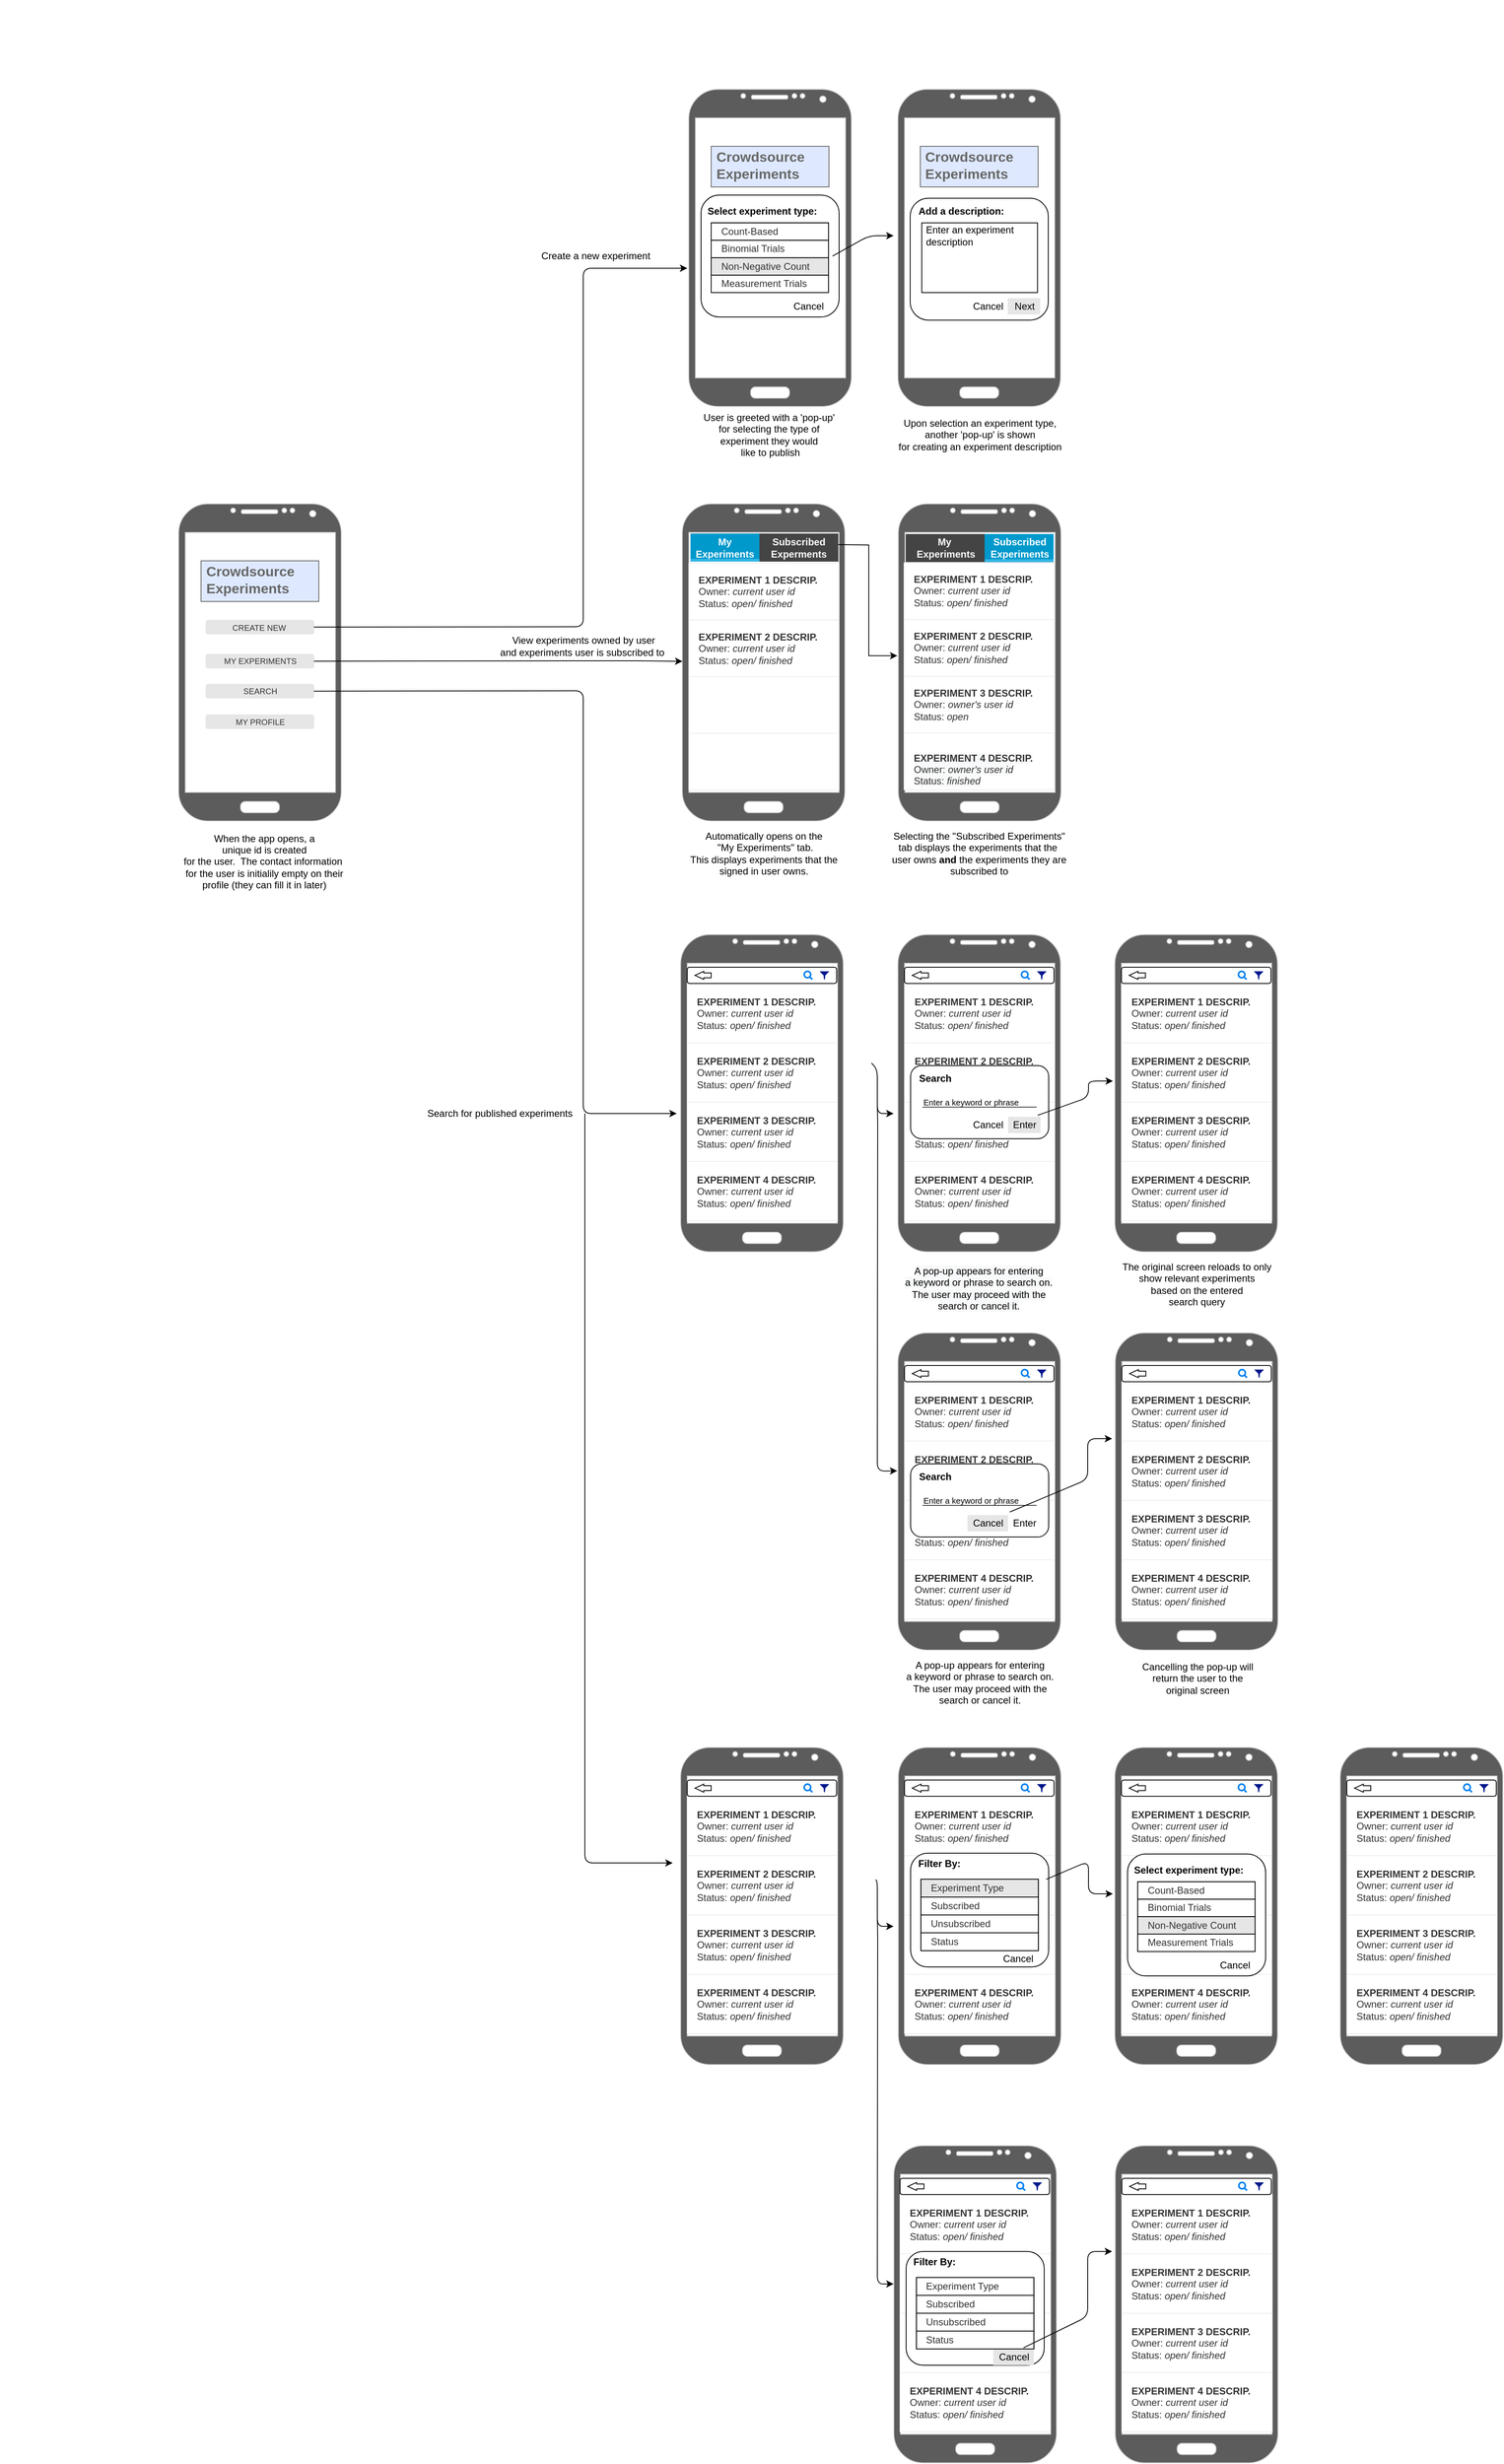 <mxfile version="14.4.2" type="github">
  <diagram id="l-69HtQZhwqCe5DRJIec" name="Page-1">
    <mxGraphModel dx="3163" dy="3445" grid="1" gridSize="10" guides="1" tooltips="1" connect="1" arrows="1" fold="1" page="1" pageScale="1" pageWidth="1300" pageHeight="1050" math="0" shadow="0">
      <root>
        <mxCell id="0" />
        <mxCell id="1" parent="0" />
        <mxCell id="xq7Rlv67zt7W8aJ95E05-1" value="&lt;span style=&quot;color: rgba(0, 0, 0, 0); font-family: monospace; font-size: 0px; font-style: normal; font-weight: normal; letter-spacing: normal; text-indent: 0px; text-transform: none; word-spacing: 0px; background-color: rgb(248, 249, 250); text-decoration: none; display: inline; float: none;&quot;&gt;%3CmxGraphModel%3E%3Croot%3E%3CmxCell%20id%3D%220%22%2F%3E%3CmxCell%20id%3D%221%22%20parent%3D%220%22%2F%3E%3CmxCell%20id%3D%222%22%20value%3D%22%22%20style%3D%22verticalLabelPosition%3Dbottom%3BverticalAlign%3Dtop%3Bhtml%3D1%3Bshadow%3D0%3Bdashed%3D0%3BstrokeWidth%3D1%3Bshape%3Dmxgraph.android.phone2%3BstrokeColor%3D%23c0c0c0%3BfillColor%3D%235C5C5C%3B%22%20vertex%3D%221%22%20parent%3D%221%22%3E%3CmxGeometry%20x%3D%22700.49%22%20y%3D%222550%22%20width%3D%22200%22%20height%3D%22390%22%20as%3D%22geometry%22%2F%3E%3C%2FmxCell%3E%3CmxCell%20id%3D%223%22%20value%3D%22%22%20style%3D%22strokeWidth%3D1%3Bhtml%3D1%3Bshadow%3D0%3Bdashed%3D0%3Bshape%3Dmxgraph.android.rrect%3BrSize%3D0%3BstrokeColor%3D%23eeeeee%3BfillColor%3D%23ffffff%3BgradientColor%3Dnone%3B%22%20vertex%3D%221%22%20parent%3D%221%22%3E%3CmxGeometry%20x%3D%22707.99%22%20y%3D%222610%22%20width%3D%22185%22%20height%3D%22292%22%20as%3D%22geometry%22%2F%3E%3C%2FmxCell%3E%3CmxCell%20id%3D%224%22%20value%3D%22%26lt%3Bfont%20style%3D%26quot%3Bfont-size%3A%2012px%26quot%3B%26gt%3B%26lt%3Bb%26gt%3BEXPERIMENT%201%20DESCRIP.%26lt%3B%2Fb%26gt%3B%26lt%3Bbr%26gt%3BOwner%3A%20%26lt%3Bi%26gt%3Bcurrent%20user%20id%26lt%3B%2Fi%26gt%3B%26lt%3Bbr%26gt%3BStatus%3A%20%26lt%3Bi%26gt%3Bopen%2F%20finished%26lt%3B%2Fi%26gt%3B%26lt%3Bbr%26gt%3B%26lt%3B%2Ffont%26gt%3B%22%20style%3D%22strokeColor%3Dinherit%3BfillColor%3Dinherit%3BgradientColor%3Dinherit%3BstrokeWidth%3D1%3Bhtml%3D1%3Bshadow%3D0%3Bdashed%3D0%3Bshape%3Dmxgraph.android.rrect%3BrSize%3D0%3Balign%3Dleft%3BspacingLeft%3D10%3BfontSize%3D8%3BfontColor%3D%23333333%3B%22%20vertex%3D%221%22%20parent%3D%223%22%3E%3CmxGeometry%20width%3D%22185%22%20height%3D%2273%22%20as%3D%22geometry%22%2F%3E%3C%2FmxCell%3E%3CmxCell%20id%3D%225%22%20value%3D%22%26lt%3Bb%20style%3D%26quot%3Bfont-size%3A%2012px%26quot%3B%26gt%3BEXPERIMENT%202%20DESCRIP.%26lt%3B%2Fb%26gt%3B%26lt%3Bbr%20style%3D%26quot%3Bfont-size%3A%2012px%26quot%3B%26gt%3B%26lt%3Bspan%20style%3D%26quot%3Bfont-size%3A%2012px%26quot%3B%26gt%3BOwner%3A%20%26lt%3Bi%26gt%3Bcurrent%20user%20id%26lt%3B%2Fi%26gt%3B%26lt%3Bbr%26gt%3B%26lt%3B%2Fspan%26gt%3B%26lt%3Bspan%20style%3D%26quot%3Bfont-size%3A%2012px%26quot%3B%26gt%3BStatus%3A%26amp%3Bnbsp%3B%26lt%3B%2Fspan%26gt%3B%26lt%3Bi%20style%3D%26quot%3Bfont-size%3A%2012px%26quot%3B%26gt%3Bopen%2F%20finished%26lt%3B%2Fi%26gt%3B%26lt%3Bspan%20style%3D%26quot%3Bfont-size%3A%2012px%26quot%3B%26gt%3B%26lt%3Bbr%26gt%3B%26lt%3B%2Fspan%26gt%3B%22%20style%3D%22strokeColor%3Dinherit%3BfillColor%3Dinherit%3BgradientColor%3Dinherit%3BstrokeWidth%3D1%3Bhtml%3D1%3Bshadow%3D0%3Bdashed%3D0%3Bshape%3Dmxgraph.android.rrect%3BrSize%3D0%3Balign%3Dleft%3BspacingLeft%3D10%3BfontSize%3D8%3BfontColor%3D%23333333%3B%22%20vertex%3D%221%22%20parent%3D%223%22%3E%3CmxGeometry%20y%3D%2273%22%20width%3D%22185%22%20height%3D%2273%22%20as%3D%22geometry%22%2F%3E%3C%2FmxCell%3E%3CmxCell%20id%3D%226%22%20value%3D%22%26lt%3Bb%20style%3D%26quot%3Bfont-size%3A%2012px%26quot%3B%26gt%3BEXPERIMENT%203%20DESCRIP.%26lt%3B%2Fb%26gt%3B%26lt%3Bbr%20style%3D%26quot%3Bfont-size%3A%2012px%26quot%3B%26gt%3B%26lt%3Bspan%20style%3D%26quot%3Bfont-size%3A%2012px%26quot%3B%26gt%3BOwner%3A%26amp%3Bnbsp%3B%26lt%3Bi%26gt%3Bcurrent%20user%20id%26lt%3B%2Fi%26gt%3B%26lt%3Bbr%26gt%3B%26lt%3B%2Fspan%26gt%3B%26lt%3Bspan%20style%3D%26quot%3Bfont-size%3A%2012px%26quot%3B%26gt%3BStatus%3A%26amp%3Bnbsp%3B%26lt%3B%2Fspan%26gt%3B%26lt%3Bi%20style%3D%26quot%3Bfont-size%3A%2012px%26quot%3B%26gt%3Bopen%2F%20finished%26lt%3B%2Fi%26gt%3B%22%20style%3D%22strokeColor%3Dinherit%3BfillColor%3Dinherit%3BgradientColor%3Dinherit%3BstrokeWidth%3D1%3Bhtml%3D1%3Bshadow%3D0%3Bdashed%3D0%3Bshape%3Dmxgraph.android.rrect%3BrSize%3D0%3Balign%3Dleft%3BspacingLeft%3D10%3BfontSize%3D8%3BfontColor%3D%23333333%3B%22%20vertex%3D%221%22%20parent%3D%223%22%3E%3CmxGeometry%20y%3D%22146%22%20width%3D%22185%22%20height%3D%2273%22%20as%3D%22geometry%22%2F%3E%3C%2FmxCell%3E%3CmxCell%20id%3D%227%22%20value%3D%22%26lt%3Bb%20style%3D%26quot%3Bfont-size%3A%2012px%26quot%3B%26gt%3BEXPERIMENT%204%20DESCRIP.%26lt%3B%2Fb%26gt%3B%26lt%3Bbr%20style%3D%26quot%3Bfont-size%3A%2012px%26quot%3B%26gt%3B%26lt%3Bspan%20style%3D%26quot%3Bfont-size%3A%2012px%26quot%3B%26gt%3BOwner%3A%26amp%3Bnbsp%3B%26lt%3Bi%26gt%3Bcurrent%20user%20id%26lt%3B%2Fi%26gt%3B%26lt%3Bbr%26gt%3B%26lt%3B%2Fspan%26gt%3B%26lt%3Bspan%20style%3D%26quot%3Bfont-size%3A%2012px%26quot%3B%26gt%3BStatus%3A%26amp%3Bnbsp%3B%26lt%3B%2Fspan%26gt%3B%26lt%3Bi%20style%3D%26quot%3Bfont-size%3A%2012px%26quot%3B%26gt%3Bopen%2F%20finished%26lt%3B%2Fi%26gt%3B%22%20style%3D%22strokeColor%3Dinherit%3BfillColor%3Dinherit%3BgradientColor%3Dinherit%3BstrokeWidth%3D1%3Bhtml%3D1%3Bshadow%3D0%3Bdashed%3D0%3Bshape%3Dmxgraph.android.rrect%3BrSize%3D0%3Balign%3Dleft%3BspacingLeft%3D10%3BfontSize%3D8%3BfontColor%3D%23333333%3B%22%20vertex%3D%221%22%20parent%3D%223%22%3E%3CmxGeometry%20y%3D%22219.0%22%20width%3D%22185%22%20height%3D%2273%22%20as%3D%22geometry%22%2F%3E%3C%2FmxCell%3E%3CmxCell%20id%3D%228%22%20value%3D%22%22%20style%3D%22rounded%3D1%3BwhiteSpace%3Dwrap%3Bhtml%3D1%3B%22%20vertex%3D%221%22%20parent%3D%223%22%3E%3CmxGeometry%20x%3D%227.5%22%20y%3D%2270%22%20width%3D%22170%22%20height%3D%22140%22%20as%3D%22geometry%22%2F%3E%3C%2FmxCell%3E%3CmxCell%20id%3D%229%22%20value%3D%22%26lt%3Bb%26gt%3BFilter%20By%3A%26lt%3B%2Fb%26gt%3B%22%20style%3D%22text%3Bhtml%3D1%3Balign%3Dcenter%3BverticalAlign%3Dmiddle%3Bresizable%3D0%3Bpoints%3D%5B%5D%3Bautosize%3D1%3B%22%20vertex%3D%221%22%20parent%3D%223%22%3E" style="text;whiteSpace=wrap;html=1;" vertex="1" parent="1">
          <mxGeometry x="70" y="130" width="30" height="30" as="geometry" />
        </mxCell>
        <mxCell id="xq7Rlv67zt7W8aJ95E05-2" value="&lt;span style=&quot;color: rgba(0, 0, 0, 0); font-family: monospace; font-size: 0px; font-style: normal; font-weight: normal; letter-spacing: normal; text-indent: 0px; text-transform: none; word-spacing: 0px; background-color: rgb(248, 249, 250); text-decoration: none; display: inline; float: none;&quot;&gt;%3CmxGraphModel%3E%3Croot%3E%3CmxCell%20id%3D%220%22%2F%3E%3CmxCell%20id%3D%221%22%20parent%3D%220%22%2F%3E%3CmxCell%20id%3D%222%22%20value%3D%22%22%20style%3D%22verticalLabelPosition%3Dbottom%3BverticalAlign%3Dtop%3Bhtml%3D1%3Bshadow%3D0%3Bdashed%3D0%3BstrokeWidth%3D1%3Bshape%3Dmxgraph.android.phone2%3BstrokeColor%3D%23c0c0c0%3BfillColor%3D%235C5C5C%3B%22%20vertex%3D%221%22%20parent%3D%221%22%3E%3CmxGeometry%20x%3D%22700.49%22%20y%3D%222550%22%20width%3D%22200%22%20height%3D%22390%22%20as%3D%22geometry%22%2F%3E%3C%2FmxCell%3E%3CmxCell%20id%3D%223%22%20value%3D%22%22%20style%3D%22strokeWidth%3D1%3Bhtml%3D1%3Bshadow%3D0%3Bdashed%3D0%3Bshape%3Dmxgraph.android.rrect%3BrSize%3D0%3BstrokeColor%3D%23eeeeee%3BfillColor%3D%23ffffff%3BgradientColor%3Dnone%3B%22%20vertex%3D%221%22%20parent%3D%221%22%3E%3CmxGeometry%20x%3D%22707.99%22%20y%3D%222610%22%20width%3D%22185%22%20height%3D%22292%22%20as%3D%22geometry%22%2F%3E%3C%2FmxCell%3E%3CmxCell%20id%3D%224%22%20value%3D%22%26lt%3Bfont%20style%3D%26quot%3Bfont-size%3A%2012px%26quot%3B%26gt%3B%26lt%3Bb%26gt%3BEXPERIMENT%201%20DESCRIP.%26lt%3B%2Fb%26gt%3B%26lt%3Bbr%26gt%3BOwner%3A%20%26lt%3Bi%26gt%3Bcurrent%20user%20id%26lt%3B%2Fi%26gt%3B%26lt%3Bbr%26gt%3BStatus%3A%20%26lt%3Bi%26gt%3Bopen%2F%20finished%26lt%3B%2Fi%26gt%3B%26lt%3Bbr%26gt%3B%26lt%3B%2Ffont%26gt%3B%22%20style%3D%22strokeColor%3Dinherit%3BfillColor%3Dinherit%3BgradientColor%3Dinherit%3BstrokeWidth%3D1%3Bhtml%3D1%3Bshadow%3D0%3Bdashed%3D0%3Bshape%3Dmxgraph.android.rrect%3BrSize%3D0%3Balign%3Dleft%3BspacingLeft%3D10%3BfontSize%3D8%3BfontColor%3D%23333333%3B%22%20vertex%3D%221%22%20parent%3D%223%22%3E%3CmxGeometry%20width%3D%22185%22%20height%3D%2273%22%20as%3D%22geometry%22%2F%3E%3C%2FmxCell%3E%3CmxCell%20id%3D%225%22%20value%3D%22%26lt%3Bb%20style%3D%26quot%3Bfont-size%3A%2012px%26quot%3B%26gt%3BEXPERIMENT%202%20DESCRIP.%26lt%3B%2Fb%26gt%3B%26lt%3Bbr%20style%3D%26quot%3Bfont-size%3A%2012px%26quot%3B%26gt%3B%26lt%3Bspan%20style%3D%26quot%3Bfont-size%3A%2012px%26quot%3B%26gt%3BOwner%3A%20%26lt%3Bi%26gt%3Bcurrent%20user%20id%26lt%3B%2Fi%26gt%3B%26lt%3Bbr%26gt%3B%26lt%3B%2Fspan%26gt%3B%26lt%3Bspan%20style%3D%26quot%3Bfont-size%3A%2012px%26quot%3B%26gt%3BStatus%3A%26amp%3Bnbsp%3B%26lt%3B%2Fspan%26gt%3B%26lt%3Bi%20style%3D%26quot%3Bfont-size%3A%2012px%26quot%3B%26gt%3Bopen%2F%20finished%26lt%3B%2Fi%26gt%3B%26lt%3Bspan%20style%3D%26quot%3Bfont-size%3A%2012px%26quot%3B%26gt%3B%26lt%3Bbr%26gt%3B%26lt%3B%2Fspan%26gt%3B%22%20style%3D%22strokeColor%3Dinherit%3BfillColor%3Dinherit%3BgradientColor%3Dinherit%3BstrokeWidth%3D1%3Bhtml%3D1%3Bshadow%3D0%3Bdashed%3D0%3Bshape%3Dmxgraph.android.rrect%3BrSize%3D0%3Balign%3Dleft%3BspacingLeft%3D10%3BfontSize%3D8%3BfontColor%3D%23333333%3B%22%20vertex%3D%221%22%20parent%3D%223%22%3E%3CmxGeometry%20y%3D%2273%22%20width%3D%22185%22%20height%3D%2273%22%20as%3D%22geometry%22%2F%3E%3C%2FmxCell%3E%3CmxCell%20id%3D%226%22%20value%3D%22%26lt%3Bb%20style%3D%26quot%3Bfont-size%3A%2012px%26quot%3B%26gt%3BEXPERIMENT%203%20DESCRIP.%26lt%3B%2Fb%26gt%3B%26lt%3Bbr%20style%3D%26quot%3Bfont-size%3A%2012px%26quot%3B%26gt%3B%26lt%3Bspan%20style%3D%26quot%3Bfont-size%3A%2012px%26quot%3B%26gt%3BOwner%3A%26amp%3Bnbsp%3B%26lt%3Bi%26gt%3Bcurrent%20user%20id%26lt%3B%2Fi%26gt%3B%26lt%3Bbr%26gt%3B%26lt%3B%2Fspan%26gt%3B%26lt%3Bspan%20style%3D%26quot%3Bfont-size%3A%2012px%26quot%3B%26gt%3BStatus%3A%26amp%3Bnbsp%3B%26lt%3B%2Fspan%26gt%3B%26lt%3Bi%20style%3D%26quot%3Bfont-size%3A%2012px%26quot%3B%26gt%3Bopen%2F%20finished%26lt%3B%2Fi%26gt%3B%22%20style%3D%22strokeColor%3Dinherit%3BfillColor%3Dinherit%3BgradientColor%3Dinherit%3BstrokeWidth%3D1%3Bhtml%3D1%3Bshadow%3D0%3Bdashed%3D0%3Bshape%3Dmxgraph.android.rrect%3BrSize%3D0%3Balign%3Dleft%3BspacingLeft%3D10%3BfontSize%3D8%3BfontColor%3D%23333333%3B%22%20vertex%3D%221%22%20parent%3D%223%22%3E%3CmxGeometry%20y%3D%22146%22%20width%3D%22185%22%20height%3D%2273%22%20as%3D%22geometry%22%2F%3E%3C%2FmxCell%3E%3CmxCell%20id%3D%227%22%20value%3D%22%26lt%3Bb%20style%3D%26quot%3Bfont-size%3A%2012px%26quot%3B%26gt%3BEXPERIMENT%204%20DESCRIP.%26lt%3B%2Fb%26gt%3B%26lt%3Bbr%20style%3D%26quot%3Bfont-size%3A%2012px%26quot%3B%26gt%3B%26lt%3Bspan%20style%3D%26quot%3Bfont-size%3A%2012px%26quot%3B%26gt%3BOwner%3A%26amp%3Bnbsp%3B%26lt%3Bi%26gt%3Bcurrent%20user%20id%26lt%3B%2Fi%26gt%3B%26lt%3Bbr%26gt%3B%26lt%3B%2Fspan%26gt%3B%26lt%3Bspan%20style%3D%26quot%3Bfont-size%3A%2012px%26quot%3B%26gt%3BStatus%3A%26amp%3Bnbsp%3B%26lt%3B%2Fspan%26gt%3B%26lt%3Bi%20style%3D%26quot%3Bfont-size%3A%2012px%26quot%3B%26gt%3Bopen%2F%20finished%26lt%3B%2Fi%26gt%3B%22%20style%3D%22strokeColor%3Dinherit%3BfillColor%3Dinherit%3BgradientColor%3Dinherit%3BstrokeWidth%3D1%3Bhtml%3D1%3Bshadow%3D0%3Bdashed%3D0%3Bshape%3Dmxgraph.android.rrect%3BrSize%3D0%3Balign%3Dleft%3BspacingLeft%3D10%3BfontSize%3D8%3BfontColor%3D%23333333%3B%22%20vertex%3D%221%22%20parent%3D%223%22%3E%3CmxGeometry%20y%3D%22219.0%22%20width%3D%22185%22%20height%3D%2273%22%20as%3D%22geometry%22%2F%3E%3C%2FmxCell%3E%3CmxCell%20id%3D%228%22%20value%3D%22%22%20style%3D%22rounded%3D1%3BwhiteSpace%3Dwrap%3Bhtml%3D1%3B%22%20vertex%3D%221%22%20parent%3D%223%22%3E%3CmxGeometry%20x%3D%227.5%22%20y%3D%2270%22%20width%3D%22170%22%20height%3D%22140%22%20as%3D%22geometry%22%2F%3E%3C%2FmxCell%3E%3CmxCell%20id%3D%229%22%20value%3D%22%26lt%3Bb%26gt%3BFilter%20By%3A%26lt%3B%2Fb%26gt%3B%22%20style%3D%22text%3Bhtml%3D1%3Balign%3Dcenter%3BverticalAlign%3Dmiddle%3Bresizable%3D0%3Bpoints%3D%5B%5D%3Bautosize%3D1%3B%22%20vertex%3D%221%22%20parent%3D%223%22%3E" style="text;whiteSpace=wrap;html=1;" vertex="1" parent="1">
          <mxGeometry x="390" y="240" width="30" height="30" as="geometry" />
        </mxCell>
        <mxCell id="xq7Rlv67zt7W8aJ95E05-5" value="" style="verticalLabelPosition=bottom;verticalAlign=top;html=1;shadow=0;dashed=0;strokeWidth=1;shape=mxgraph.android.phone2;strokeColor=#c0c0c0;fillColor=#5C5C5C;" vertex="1" parent="1">
          <mxGeometry x="1170.49" y="2770" width="200" height="390" as="geometry" />
        </mxCell>
        <mxCell id="xq7Rlv67zt7W8aJ95E05-6" value="" style="strokeWidth=1;html=1;shadow=0;dashed=0;shape=mxgraph.android.rrect;rSize=0;strokeColor=#eeeeee;fillColor=#ffffff;gradientColor=none;" vertex="1" parent="1">
          <mxGeometry x="1177.99" y="2830" width="185" height="292" as="geometry" />
        </mxCell>
        <mxCell id="xq7Rlv67zt7W8aJ95E05-7" value="&lt;font style=&quot;font-size: 12px&quot;&gt;&lt;b&gt;EXPERIMENT 1 DESCRIP.&lt;/b&gt;&lt;br&gt;Owner: &lt;i&gt;current user id&lt;/i&gt;&lt;br&gt;Status: &lt;i&gt;open/ finished&lt;/i&gt;&lt;br&gt;&lt;/font&gt;" style="strokeColor=inherit;fillColor=inherit;gradientColor=inherit;strokeWidth=1;html=1;shadow=0;dashed=0;shape=mxgraph.android.rrect;rSize=0;align=left;spacingLeft=10;fontSize=8;fontColor=#333333;" vertex="1" parent="xq7Rlv67zt7W8aJ95E05-6">
          <mxGeometry width="185" height="73" as="geometry" />
        </mxCell>
        <mxCell id="xq7Rlv67zt7W8aJ95E05-8" value="&lt;b style=&quot;font-size: 12px&quot;&gt;EXPERIMENT 2 DESCRIP.&lt;/b&gt;&lt;br style=&quot;font-size: 12px&quot;&gt;&lt;span style=&quot;font-size: 12px&quot;&gt;Owner: &lt;i&gt;current user id&lt;/i&gt;&lt;br&gt;&lt;/span&gt;&lt;span style=&quot;font-size: 12px&quot;&gt;Status:&amp;nbsp;&lt;/span&gt;&lt;i style=&quot;font-size: 12px&quot;&gt;open/ finished&lt;/i&gt;&lt;span style=&quot;font-size: 12px&quot;&gt;&lt;br&gt;&lt;/span&gt;" style="strokeColor=inherit;fillColor=inherit;gradientColor=inherit;strokeWidth=1;html=1;shadow=0;dashed=0;shape=mxgraph.android.rrect;rSize=0;align=left;spacingLeft=10;fontSize=8;fontColor=#333333;" vertex="1" parent="xq7Rlv67zt7W8aJ95E05-6">
          <mxGeometry y="73" width="185" height="73" as="geometry" />
        </mxCell>
        <mxCell id="xq7Rlv67zt7W8aJ95E05-9" value="&lt;b style=&quot;font-size: 12px&quot;&gt;EXPERIMENT 3 DESCRIP.&lt;/b&gt;&lt;br style=&quot;font-size: 12px&quot;&gt;&lt;span style=&quot;font-size: 12px&quot;&gt;Owner:&amp;nbsp;&lt;i&gt;current user id&lt;/i&gt;&lt;br&gt;&lt;/span&gt;&lt;span style=&quot;font-size: 12px&quot;&gt;Status:&amp;nbsp;&lt;/span&gt;&lt;i style=&quot;font-size: 12px&quot;&gt;open/ finished&lt;/i&gt;" style="strokeColor=inherit;fillColor=inherit;gradientColor=inherit;strokeWidth=1;html=1;shadow=0;dashed=0;shape=mxgraph.android.rrect;rSize=0;align=left;spacingLeft=10;fontSize=8;fontColor=#333333;" vertex="1" parent="xq7Rlv67zt7W8aJ95E05-6">
          <mxGeometry y="146" width="185" height="73" as="geometry" />
        </mxCell>
        <mxCell id="xq7Rlv67zt7W8aJ95E05-10" value="&lt;b style=&quot;font-size: 12px&quot;&gt;EXPERIMENT 4 DESCRIP.&lt;/b&gt;&lt;br style=&quot;font-size: 12px&quot;&gt;&lt;span style=&quot;font-size: 12px&quot;&gt;Owner:&amp;nbsp;&lt;i&gt;current user id&lt;/i&gt;&lt;br&gt;&lt;/span&gt;&lt;span style=&quot;font-size: 12px&quot;&gt;Status:&amp;nbsp;&lt;/span&gt;&lt;i style=&quot;font-size: 12px&quot;&gt;open/ finished&lt;/i&gt;" style="strokeColor=inherit;fillColor=inherit;gradientColor=inherit;strokeWidth=1;html=1;shadow=0;dashed=0;shape=mxgraph.android.rrect;rSize=0;align=left;spacingLeft=10;fontSize=8;fontColor=#333333;" vertex="1" parent="xq7Rlv67zt7W8aJ95E05-6">
          <mxGeometry y="219.0" width="185" height="73" as="geometry" />
        </mxCell>
        <mxCell id="xq7Rlv67zt7W8aJ95E05-11" value="" style="rounded=1;whiteSpace=wrap;html=1;" vertex="1" parent="xq7Rlv67zt7W8aJ95E05-6">
          <mxGeometry x="7.5" y="70" width="170" height="140" as="geometry" />
        </mxCell>
        <mxCell id="xq7Rlv67zt7W8aJ95E05-12" value="&lt;b&gt;Filter By:&lt;/b&gt;" style="text;html=1;align=center;verticalAlign=middle;resizable=0;points=[];autosize=1;" vertex="1" parent="xq7Rlv67zt7W8aJ95E05-6">
          <mxGeometry x="7.5" y="73" width="70" height="20" as="geometry" />
        </mxCell>
        <mxCell id="xq7Rlv67zt7W8aJ95E05-13" value="Cancel" style="text;html=1;align=center;verticalAlign=middle;resizable=0;points=[];autosize=1;fillColor=#E6E6E6;" vertex="1" parent="xq7Rlv67zt7W8aJ95E05-6">
          <mxGeometry x="114.75" y="190.0" width="50" height="20" as="geometry" />
        </mxCell>
        <mxCell id="xq7Rlv67zt7W8aJ95E05-14" value="" style="strokeWidth=1;html=1;shadow=0;dashed=0;shape=mxgraph.android.rrect;rSize=0;strokeColor=#000000;fillColor=#ffffff;gradientColor=none;" vertex="1" parent="xq7Rlv67zt7W8aJ95E05-6">
          <mxGeometry x="20.25" y="102.06" width="144.5" height="87.89" as="geometry" />
        </mxCell>
        <mxCell id="xq7Rlv67zt7W8aJ95E05-15" value="&lt;font style=&quot;font-size: 12px&quot;&gt;Experiment Type&lt;br&gt;&lt;/font&gt;" style="strokeColor=inherit;fillColor=#FFFFFF;gradientColor=inherit;strokeWidth=1;html=1;shadow=0;dashed=0;shape=mxgraph.android.rrect;rSize=0;align=left;spacingLeft=10;fontSize=8;fontColor=#333333;" vertex="1" parent="xq7Rlv67zt7W8aJ95E05-14">
          <mxGeometry width="144.5" height="21.972" as="geometry" />
        </mxCell>
        <mxCell id="xq7Rlv67zt7W8aJ95E05-16" value="&lt;span style=&quot;font-size: 12px&quot;&gt;Subscribed&lt;br&gt;&lt;/span&gt;" style="strokeColor=inherit;fillColor=inherit;gradientColor=inherit;strokeWidth=1;html=1;shadow=0;dashed=0;shape=mxgraph.android.rrect;rSize=0;align=left;spacingLeft=10;fontSize=8;fontColor=#333333;" vertex="1" parent="xq7Rlv67zt7W8aJ95E05-14">
          <mxGeometry y="21.972" width="144.5" height="21.972" as="geometry" />
        </mxCell>
        <mxCell id="xq7Rlv67zt7W8aJ95E05-17" value="&lt;span style=&quot;font-size: 12px&quot;&gt;Unsubscribed&lt;/span&gt;" style="strokeColor=inherit;fillColor=#FFFFFF;gradientColor=inherit;strokeWidth=1;html=1;shadow=0;dashed=0;shape=mxgraph.android.rrect;rSize=0;align=left;spacingLeft=10;fontSize=8;fontColor=#333333;" vertex="1" parent="xq7Rlv67zt7W8aJ95E05-14">
          <mxGeometry y="43.945" width="144.5" height="21.972" as="geometry" />
        </mxCell>
        <mxCell id="xq7Rlv67zt7W8aJ95E05-18" value="&lt;span style=&quot;font-size: 12px&quot;&gt;Status&lt;/span&gt;" style="strokeColor=inherit;fillColor=inherit;gradientColor=inherit;strokeWidth=1;html=1;shadow=0;dashed=0;shape=mxgraph.android.rrect;rSize=0;align=left;spacingLeft=10;fontSize=8;fontColor=#333333;" vertex="1" parent="xq7Rlv67zt7W8aJ95E05-14">
          <mxGeometry y="65.917" width="144.5" height="21.972" as="geometry" />
        </mxCell>
        <mxCell id="xq7Rlv67zt7W8aJ95E05-19" value="" style="rounded=1;whiteSpace=wrap;html=1;strokeColor=#000000;" vertex="1" parent="1">
          <mxGeometry x="1177.99" y="2810" width="184" height="20" as="geometry" />
        </mxCell>
        <mxCell id="xq7Rlv67zt7W8aJ95E05-20" value="" style="html=1;verticalLabelPosition=bottom;align=center;labelBackgroundColor=#ffffff;verticalAlign=top;strokeWidth=2;strokeColor=#0080F0;shadow=0;dashed=0;shape=mxgraph.ios7.icons.looking_glass;" vertex="1" parent="1">
          <mxGeometry x="1321.99" y="2815" width="10" height="10" as="geometry" />
        </mxCell>
        <mxCell id="xq7Rlv67zt7W8aJ95E05-21" value="" style="aspect=fixed;pointerEvents=1;shadow=0;dashed=0;html=1;strokeColor=none;labelPosition=center;verticalLabelPosition=bottom;verticalAlign=top;align=center;fillColor=#00188D;shape=mxgraph.mscae.enterprise.filter" vertex="1" parent="1">
          <mxGeometry x="1341.37" y="2815" width="11.11" height="10" as="geometry" />
        </mxCell>
        <mxCell id="xq7Rlv67zt7W8aJ95E05-22" value="" style="html=1;shadow=0;dashed=0;align=center;verticalAlign=middle;shape=mxgraph.arrows2.arrow;dy=0.4;dx=10.86;flipH=1;notch=0;strokeColor=#000000;" vertex="1" parent="1">
          <mxGeometry x="1187.49" y="2815" width="20" height="10" as="geometry" />
        </mxCell>
        <mxCell id="xq7Rlv67zt7W8aJ95E05-23" value="" style="rounded=1;whiteSpace=wrap;html=1;" vertex="1" parent="1">
          <mxGeometry x="933" y="370" width="170" height="150" as="geometry" />
        </mxCell>
        <mxCell id="xq7Rlv67zt7W8aJ95E05-24" value="" style="strokeWidth=1;html=1;shadow=0;dashed=0;shape=mxgraph.android.rrect;rSize=0;strokeColor=#000000;fillColor=#ffffff;gradientColor=none;" vertex="1" parent="1">
          <mxGeometry x="945.5" y="404.22" width="144.5" height="85.78" as="geometry" />
        </mxCell>
        <mxCell id="xq7Rlv67zt7W8aJ95E05-25" value="&lt;font style=&quot;font-size: 12px&quot;&gt;Count-Based&lt;br&gt;&lt;/font&gt;" style="strokeColor=inherit;fillColor=inherit;gradientColor=inherit;strokeWidth=1;html=1;shadow=0;dashed=0;shape=mxgraph.android.rrect;rSize=0;align=left;spacingLeft=10;fontSize=8;fontColor=#333333;" vertex="1" parent="xq7Rlv67zt7W8aJ95E05-24">
          <mxGeometry width="144.5" height="21.445" as="geometry" />
        </mxCell>
        <mxCell id="xq7Rlv67zt7W8aJ95E05-26" value="&lt;span style=&quot;font-size: 12px&quot;&gt;Binomial Trials&lt;br&gt;&lt;/span&gt;" style="strokeColor=inherit;fillColor=inherit;gradientColor=inherit;strokeWidth=1;html=1;shadow=0;dashed=0;shape=mxgraph.android.rrect;rSize=0;align=left;spacingLeft=10;fontSize=8;fontColor=#333333;" vertex="1" parent="xq7Rlv67zt7W8aJ95E05-24">
          <mxGeometry y="21.445" width="144.5" height="21.445" as="geometry" />
        </mxCell>
        <mxCell id="xq7Rlv67zt7W8aJ95E05-27" value="&lt;span style=&quot;font-size: 12px&quot;&gt;Non-Negative Count&lt;/span&gt;" style="strokeColor=inherit;fillColor=#E6E6E6;gradientColor=inherit;strokeWidth=1;html=1;shadow=0;dashed=0;shape=mxgraph.android.rrect;rSize=0;align=left;spacingLeft=10;fontSize=8;fontColor=#333333;" vertex="1" parent="xq7Rlv67zt7W8aJ95E05-24">
          <mxGeometry y="42.89" width="144.5" height="21.445" as="geometry" />
        </mxCell>
        <mxCell id="xq7Rlv67zt7W8aJ95E05-28" value="&lt;span style=&quot;font-size: 12px&quot;&gt;Measurement Trials&lt;/span&gt;" style="strokeColor=inherit;fillColor=inherit;gradientColor=inherit;strokeWidth=1;html=1;shadow=0;dashed=0;shape=mxgraph.android.rrect;rSize=0;align=left;spacingLeft=10;fontSize=8;fontColor=#333333;" vertex="1" parent="xq7Rlv67zt7W8aJ95E05-24">
          <mxGeometry y="64.335" width="144.5" height="21.445" as="geometry" />
        </mxCell>
        <mxCell id="xq7Rlv67zt7W8aJ95E05-29" value="" style="rounded=1;whiteSpace=wrap;html=1;" vertex="1" parent="1">
          <mxGeometry x="1190.49" y="373.83" width="170" height="150" as="geometry" />
        </mxCell>
        <mxCell id="xq7Rlv67zt7W8aJ95E05-30" value="" style="rounded=0;whiteSpace=wrap;html=1;" vertex="1" parent="1">
          <mxGeometry x="1204.75" y="404.22" width="142.5" height="85.78" as="geometry" />
        </mxCell>
        <mxCell id="xq7Rlv67zt7W8aJ95E05-31" value="" style="verticalLabelPosition=bottom;verticalAlign=top;html=1;shadow=0;dashed=0;strokeWidth=1;shape=mxgraph.android.phone2;strokeColor=#c0c0c0;fillColor=#5C5C5C;" vertex="1" parent="1">
          <mxGeometry x="290" y="750" width="200" height="390" as="geometry" />
        </mxCell>
        <mxCell id="xq7Rlv67zt7W8aJ95E05-32" value="MY EXPERIMENTS" style="rounded=1;html=1;shadow=0;dashed=0;whiteSpace=wrap;fontSize=10;fillColor=#E6E6E6;align=center;strokeColor=#E6E6E6;fontColor=#333333;" vertex="1" parent="1">
          <mxGeometry x="323.62" y="935" width="132.75" height="16.88" as="geometry" />
        </mxCell>
        <mxCell id="xq7Rlv67zt7W8aJ95E05-33" value="CREATE NEW&amp;nbsp;" style="rounded=1;html=1;shadow=0;dashed=0;whiteSpace=wrap;fontSize=10;fillColor=#E6E6E6;align=center;strokeColor=#E6E6E6;fontColor=#333333;" vertex="1" parent="1">
          <mxGeometry x="323.62" y="893.12" width="132.75" height="16.88" as="geometry" />
        </mxCell>
        <mxCell id="xq7Rlv67zt7W8aJ95E05-34" value="MY PROFILE" style="rounded=1;html=1;shadow=0;dashed=0;whiteSpace=wrap;fontSize=10;fillColor=#E6E6E6;align=center;strokeColor=#E6E6E6;fontColor=#333333;" vertex="1" parent="1">
          <mxGeometry x="323.62" y="1009.56" width="132.75" height="16.88" as="geometry" />
        </mxCell>
        <mxCell id="xq7Rlv67zt7W8aJ95E05-35" value="SEARCH" style="rounded=1;html=1;shadow=0;dashed=0;whiteSpace=wrap;fontSize=10;fillColor=#E6E6E6;align=center;strokeColor=#E6E6E6;fontColor=#333333;" vertex="1" parent="1">
          <mxGeometry x="323.62" y="971.88" width="132.75" height="16.88" as="geometry" />
        </mxCell>
        <mxCell id="xq7Rlv67zt7W8aJ95E05-36" value="&lt;h4&gt;&lt;span&gt;Crowdsource&lt;br&gt;&lt;/span&gt;&lt;span&gt;Experiments&lt;/span&gt;&lt;/h4&gt;" style="strokeWidth=1;shadow=0;dashed=0;align=center;html=1;shape=mxgraph.mockup.text.textBox;fontColor=#666666;align=left;fontSize=17;spacingLeft=4;spacingTop=-3;strokeColor=#666666;mainText=;fillColor=#DEE9FF;" vertex="1" parent="1">
          <mxGeometry x="317.5" y="820" width="144.99" height="50" as="geometry" />
        </mxCell>
        <mxCell id="xq7Rlv67zt7W8aJ95E05-37" value="" style="endArrow=classic;html=1;exitX=1;exitY=0.5;exitDx=0;exitDy=0;" edge="1" parent="1" source="xq7Rlv67zt7W8aJ95E05-33">
          <mxGeometry width="50" height="50" relative="1" as="geometry">
            <mxPoint x="664" y="667.12" as="sourcePoint" />
            <mxPoint x="916" y="460" as="targetPoint" />
            <Array as="points">
              <mxPoint x="788" y="901.12" />
              <mxPoint x="788" y="460" />
            </Array>
          </mxGeometry>
        </mxCell>
        <mxCell id="xq7Rlv67zt7W8aJ95E05-38" value="" style="verticalLabelPosition=bottom;verticalAlign=top;html=1;shadow=0;dashed=0;strokeWidth=1;shape=mxgraph.android.phone2;strokeColor=#c0c0c0;fillColor=#5C5C5C;" vertex="1" parent="1">
          <mxGeometry x="910" y="750" width="200" height="390" as="geometry" />
        </mxCell>
        <mxCell id="xq7Rlv67zt7W8aJ95E05-39" value="" style="endArrow=classic;html=1;exitX=1;exitY=0.5;exitDx=0;exitDy=0;" edge="1" parent="1" source="xq7Rlv67zt7W8aJ95E05-32" target="xq7Rlv67zt7W8aJ95E05-38">
          <mxGeometry width="50" height="50" relative="1" as="geometry">
            <mxPoint x="654.37" y="923.44" as="sourcePoint" />
            <mxPoint x="890" y="960" as="targetPoint" />
            <Array as="points">
              <mxPoint x="788" y="943" />
              <mxPoint x="838" y="943" />
              <mxPoint x="860" y="943" />
            </Array>
          </mxGeometry>
        </mxCell>
        <mxCell id="xq7Rlv67zt7W8aJ95E05-40" value="" style="strokeWidth=1;html=1;shadow=0;dashed=0;shape=mxgraph.android.rrect;rSize=0;fillColor=#444444;strokeColor=none;" vertex="1" parent="1">
          <mxGeometry x="920" y="786.44" width="182" height="34.56" as="geometry" />
        </mxCell>
        <mxCell id="xq7Rlv67zt7W8aJ95E05-41" value="My &lt;br&gt;Experiments" style="strokeWidth=1;html=1;shadow=0;dashed=0;shape=mxgraph.android.rrect;rSize=0;fontStyle=1;fillColor=#0099cc;strokeColor=none;fontColor=#ffffff;" vertex="1" parent="xq7Rlv67zt7W8aJ95E05-40">
          <mxGeometry width="84.875" height="34.56" as="geometry" />
        </mxCell>
        <mxCell id="xq7Rlv67zt7W8aJ95E05-42" value="" style="strokeWidth=1;html=1;shadow=0;dashed=0;shape=mxgraph.android.rrect;rSize=0;fillColor=#33b5e5;strokeColor=none;" vertex="1" parent="xq7Rlv67zt7W8aJ95E05-41">
          <mxGeometry y="31.104" width="84.875" height="3.456" as="geometry" />
        </mxCell>
        <mxCell id="xq7Rlv67zt7W8aJ95E05-43" value="Subscribed&lt;br&gt;Experments" style="strokeWidth=1;html=1;shadow=0;dashed=0;shape=mxgraph.android.anchor;fontStyle=1;fontColor=#ffffff;" vertex="1" parent="xq7Rlv67zt7W8aJ95E05-40">
          <mxGeometry x="84.879" width="97.121" height="34.56" as="geometry" />
        </mxCell>
        <mxCell id="xq7Rlv67zt7W8aJ95E05-44" value="" style="strokeWidth=1;html=1;shadow=0;dashed=0;shape=mxgraph.android.anchor;fontStyle=1;fontColor=#ffffff;" vertex="1" parent="xq7Rlv67zt7W8aJ95E05-40">
          <mxGeometry x="127.312" width="42.437" height="34.56" as="geometry" />
        </mxCell>
        <mxCell id="xq7Rlv67zt7W8aJ95E05-45" value="" style="strokeWidth=1;html=1;shadow=0;dashed=0;shape=mxgraph.android.rrect;rSize=0;strokeColor=#eeeeee;fillColor=#ffffff;gradientColor=none;" vertex="1" parent="1">
          <mxGeometry x="918" y="823" width="185" height="279" as="geometry" />
        </mxCell>
        <mxCell id="xq7Rlv67zt7W8aJ95E05-46" value="&lt;font style=&quot;font-size: 12px&quot;&gt;&lt;b&gt;EXPERIMENT 1 DESCRIP.&lt;/b&gt;&lt;br&gt;Owner: &lt;i&gt;current user id&lt;/i&gt;&lt;br&gt;Status: &lt;i&gt;open/ finished&lt;/i&gt;&lt;br&gt;&lt;/font&gt;" style="strokeColor=inherit;fillColor=inherit;gradientColor=inherit;strokeWidth=1;html=1;shadow=0;dashed=0;shape=mxgraph.android.rrect;rSize=0;align=left;spacingLeft=10;fontSize=8;fontColor=#333333;" vertex="1" parent="xq7Rlv67zt7W8aJ95E05-45">
          <mxGeometry width="185" height="69.75" as="geometry" />
        </mxCell>
        <mxCell id="xq7Rlv67zt7W8aJ95E05-47" value="&lt;b style=&quot;font-size: 12px&quot;&gt;EXPERIMENT 2 DESCRIP.&lt;/b&gt;&lt;br style=&quot;font-size: 12px&quot;&gt;&lt;span style=&quot;font-size: 12px&quot;&gt;Owner: &lt;i&gt;current user id&lt;/i&gt;&lt;br&gt;&lt;/span&gt;&lt;span style=&quot;font-size: 12px&quot;&gt;Status:&amp;nbsp;&lt;/span&gt;&lt;i style=&quot;font-size: 12px&quot;&gt;open/ finished&lt;/i&gt;&lt;span style=&quot;font-size: 12px&quot;&gt;&lt;br&gt;&lt;/span&gt;" style="strokeColor=inherit;fillColor=inherit;gradientColor=inherit;strokeWidth=1;html=1;shadow=0;dashed=0;shape=mxgraph.android.rrect;rSize=0;align=left;spacingLeft=10;fontSize=8;fontColor=#333333;" vertex="1" parent="xq7Rlv67zt7W8aJ95E05-45">
          <mxGeometry y="69.75" width="185" height="69.75" as="geometry" />
        </mxCell>
        <mxCell id="xq7Rlv67zt7W8aJ95E05-48" value="" style="strokeColor=inherit;fillColor=inherit;gradientColor=inherit;strokeWidth=1;html=1;shadow=0;dashed=0;shape=mxgraph.android.rrect;rSize=0;align=left;spacingLeft=10;fontSize=8;fontColor=#333333;" vertex="1" parent="xq7Rlv67zt7W8aJ95E05-45">
          <mxGeometry y="139.5" width="185" height="69.75" as="geometry" />
        </mxCell>
        <mxCell id="xq7Rlv67zt7W8aJ95E05-49" value="" style="strokeColor=inherit;fillColor=inherit;gradientColor=inherit;strokeWidth=1;html=1;shadow=0;dashed=0;shape=mxgraph.android.rrect;rSize=0;align=left;spacingLeft=10;fontSize=8;fontColor=#333333;" vertex="1" parent="xq7Rlv67zt7W8aJ95E05-45">
          <mxGeometry y="209.25" width="185" height="69.75" as="geometry" />
        </mxCell>
        <mxCell id="xq7Rlv67zt7W8aJ95E05-50" value="" style="verticalLabelPosition=bottom;verticalAlign=top;html=1;shadow=0;dashed=0;strokeWidth=1;shape=mxgraph.android.phone2;strokeColor=#c0c0c0;fillColor=#5C5C5C;" vertex="1" parent="1">
          <mxGeometry x="1175.99" y="750" width="200" height="390" as="geometry" />
        </mxCell>
        <mxCell id="xq7Rlv67zt7W8aJ95E05-51" value="View experiments owned by user&lt;br&gt;and experiments user is subscribed to&amp;nbsp;" style="text;html=1;align=center;verticalAlign=middle;resizable=0;points=[];autosize=1;" vertex="1" parent="1">
          <mxGeometry x="678" y="910" width="220" height="30" as="geometry" />
        </mxCell>
        <mxCell id="xq7Rlv67zt7W8aJ95E05-52" value="When the app opens, a&lt;br&gt;unique id is created &lt;br&gt;for the user.&amp;nbsp; The contact information&amp;nbsp;&lt;br&gt;for the user is initialily empty on their &lt;br&gt;profile (they can fill it in later)" style="text;html=1;align=center;verticalAlign=middle;resizable=0;points=[];autosize=1;" vertex="1" parent="1">
          <mxGeometry x="290" y="1150" width="210" height="80" as="geometry" />
        </mxCell>
        <mxCell id="xq7Rlv67zt7W8aJ95E05-53" value="Automatically opens on the&lt;br&gt;&amp;nbsp;&quot;My Experiments&quot; tab.&lt;br&gt;This displays experiments that the &lt;br&gt;signed in user owns." style="text;html=1;align=center;verticalAlign=middle;resizable=0;points=[];autosize=1;" vertex="1" parent="1">
          <mxGeometry x="910" y="1150" width="200" height="60" as="geometry" />
        </mxCell>
        <mxCell id="xq7Rlv67zt7W8aJ95E05-54" value="" style="edgeStyle=orthogonalEdgeStyle;rounded=0;orthogonalLoop=1;jettySize=auto;html=1;entryX=-0.007;entryY=0.479;entryDx=0;entryDy=0;entryPerimeter=0;" edge="1" parent="1" target="xq7Rlv67zt7W8aJ95E05-50">
          <mxGeometry relative="1" as="geometry">
            <mxPoint x="1102" y="800" as="sourcePoint" />
            <mxPoint x="1200" y="800" as="targetPoint" />
          </mxGeometry>
        </mxCell>
        <mxCell id="xq7Rlv67zt7W8aJ95E05-55" value="" style="strokeWidth=1;html=1;shadow=0;dashed=0;shape=mxgraph.android.rrect;rSize=0;fillColor=#444444;strokeColor=none;" vertex="1" parent="1">
          <mxGeometry x="1184.99" y="787" width="182.005" height="34.56" as="geometry" />
        </mxCell>
        <mxCell id="xq7Rlv67zt7W8aJ95E05-56" value="My&amp;nbsp;&lt;br&gt;Experiments" style="strokeWidth=1;html=1;shadow=0;dashed=0;shape=mxgraph.android.anchor;fontStyle=1;fontColor=#ffffff;" vertex="1" parent="xq7Rlv67zt7W8aJ95E05-55">
          <mxGeometry x="-0.001" width="97.121" height="34.56" as="geometry" />
        </mxCell>
        <mxCell id="xq7Rlv67zt7W8aJ95E05-57" value="" style="strokeWidth=1;html=1;shadow=0;dashed=0;shape=mxgraph.android.anchor;fontStyle=1;fontColor=#ffffff;" vertex="1" parent="xq7Rlv67zt7W8aJ95E05-55">
          <mxGeometry x="127.312" width="42.437" height="34.56" as="geometry" />
        </mxCell>
        <mxCell id="xq7Rlv67zt7W8aJ95E05-58" value="Subscribed&lt;br&gt;Experiments" style="strokeWidth=1;html=1;shadow=0;dashed=0;shape=mxgraph.android.rrect;rSize=0;fontStyle=1;fillColor=#0099cc;strokeColor=none;fontColor=#ffffff;" vertex="1" parent="xq7Rlv67zt7W8aJ95E05-55">
          <mxGeometry x="97.13" width="84.875" height="34.56" as="geometry" />
        </mxCell>
        <mxCell id="xq7Rlv67zt7W8aJ95E05-59" value="" style="strokeWidth=1;html=1;shadow=0;dashed=0;shape=mxgraph.android.rrect;rSize=0;fillColor=#33b5e5;strokeColor=none;" vertex="1" parent="xq7Rlv67zt7W8aJ95E05-58">
          <mxGeometry y="31.104" width="84.875" height="3.456" as="geometry" />
        </mxCell>
        <mxCell id="xq7Rlv67zt7W8aJ95E05-60" value="" style="strokeWidth=1;html=1;shadow=0;dashed=0;shape=mxgraph.android.rrect;rSize=0;strokeColor=#eeeeee;fillColor=#ffffff;gradientColor=none;" vertex="1" parent="1">
          <mxGeometry x="1182.99" y="822.56" width="185" height="279" as="geometry" />
        </mxCell>
        <mxCell id="xq7Rlv67zt7W8aJ95E05-61" value="&lt;font style=&quot;font-size: 12px&quot;&gt;&lt;b&gt;EXPERIMENT 1 DESCRIP.&lt;/b&gt;&lt;br&gt;Owner: &lt;i&gt;current user id&lt;/i&gt;&lt;br&gt;Status: &lt;i&gt;open/ finished&lt;/i&gt;&lt;br&gt;&lt;/font&gt;" style="strokeColor=inherit;fillColor=inherit;gradientColor=inherit;strokeWidth=1;html=1;shadow=0;dashed=0;shape=mxgraph.android.rrect;rSize=0;align=left;spacingLeft=10;fontSize=8;fontColor=#333333;" vertex="1" parent="xq7Rlv67zt7W8aJ95E05-60">
          <mxGeometry width="185" height="69.75" as="geometry" />
        </mxCell>
        <mxCell id="xq7Rlv67zt7W8aJ95E05-62" value="&lt;b style=&quot;font-size: 12px&quot;&gt;EXPERIMENT 2 DESCRIP.&lt;/b&gt;&lt;br style=&quot;font-size: 12px&quot;&gt;&lt;span style=&quot;font-size: 12px&quot;&gt;Owner: &lt;i&gt;current user id&lt;/i&gt;&lt;br&gt;&lt;/span&gt;&lt;span style=&quot;font-size: 12px&quot;&gt;Status:&amp;nbsp;&lt;/span&gt;&lt;i style=&quot;font-size: 12px&quot;&gt;open/ finished&lt;/i&gt;&lt;span style=&quot;font-size: 12px&quot;&gt;&lt;br&gt;&lt;/span&gt;" style="strokeColor=inherit;fillColor=inherit;gradientColor=inherit;strokeWidth=1;html=1;shadow=0;dashed=0;shape=mxgraph.android.rrect;rSize=0;align=left;spacingLeft=10;fontSize=8;fontColor=#333333;" vertex="1" parent="xq7Rlv67zt7W8aJ95E05-60">
          <mxGeometry y="69.75" width="185" height="69.75" as="geometry" />
        </mxCell>
        <mxCell id="xq7Rlv67zt7W8aJ95E05-63" value="&lt;b style=&quot;font-size: 12px&quot;&gt;EXPERIMENT 3 DESCRIP.&lt;/b&gt;&lt;br style=&quot;font-size: 12px&quot;&gt;&lt;span style=&quot;font-size: 12px&quot;&gt;Owner:&amp;nbsp;&lt;i&gt;owner&#39;s&amp;nbsp;user id&lt;/i&gt;&lt;br&gt;&lt;/span&gt;&lt;span style=&quot;font-size: 12px&quot;&gt;Status:&amp;nbsp;&lt;/span&gt;&lt;i style=&quot;font-size: 12px&quot;&gt;open&lt;/i&gt;" style="strokeColor=inherit;fillColor=inherit;gradientColor=inherit;strokeWidth=1;html=1;shadow=0;dashed=0;shape=mxgraph.android.rrect;rSize=0;align=left;spacingLeft=10;fontSize=8;fontColor=#333333;" vertex="1" parent="xq7Rlv67zt7W8aJ95E05-60">
          <mxGeometry y="139.5" width="185" height="69.75" as="geometry" />
        </mxCell>
        <mxCell id="xq7Rlv67zt7W8aJ95E05-64" value="&lt;br&gt;&lt;br&gt;&lt;b style=&quot;color: rgb(51 , 51 , 51) ; font-family: &amp;#34;helvetica&amp;#34; ; font-style: normal ; letter-spacing: normal ; text-align: left ; text-indent: 0px ; text-transform: none ; word-spacing: 0px ; background-color: rgb(248 , 249 , 250) ; font-size: 12px&quot;&gt;EXPERIMENT 4 DESCRIP.&lt;/b&gt;&lt;br style=&quot;color: rgb(51 , 51 , 51) ; font-family: &amp;#34;helvetica&amp;#34; ; font-style: normal ; font-weight: 400 ; letter-spacing: normal ; text-align: left ; text-indent: 0px ; text-transform: none ; word-spacing: 0px ; background-color: rgb(248 , 249 , 250) ; font-size: 12px&quot;&gt;&lt;span style=&quot;color: rgb(51 , 51 , 51) ; font-family: &amp;#34;helvetica&amp;#34; ; font-style: normal ; font-weight: 400 ; letter-spacing: normal ; text-align: left ; text-indent: 0px ; text-transform: none ; word-spacing: 0px ; background-color: rgb(248 , 249 , 250) ; font-size: 12px&quot;&gt;Owner:&amp;nbsp;&lt;i&gt;owner&#39;s&amp;nbsp;user id&lt;/i&gt;&lt;br&gt;&lt;/span&gt;&lt;span style=&quot;color: rgb(51 , 51 , 51) ; font-family: &amp;#34;helvetica&amp;#34; ; font-style: normal ; font-weight: 400 ; letter-spacing: normal ; text-align: left ; text-indent: 0px ; text-transform: none ; word-spacing: 0px ; background-color: rgb(248 , 249 , 250) ; font-size: 12px&quot;&gt;Status:&amp;nbsp;&lt;/span&gt;&lt;i style=&quot;color: rgb(51 , 51 , 51) ; font-family: &amp;#34;helvetica&amp;#34; ; font-weight: 400 ; letter-spacing: normal ; text-align: left ; text-indent: 0px ; text-transform: none ; word-spacing: 0px ; background-color: rgb(248 , 249 , 250) ; font-size: 12px&quot;&gt;finished&lt;/i&gt;&lt;br&gt;" style="strokeColor=inherit;fillColor=inherit;gradientColor=inherit;strokeWidth=1;html=1;shadow=0;dashed=0;shape=mxgraph.android.rrect;rSize=0;align=left;spacingLeft=10;fontSize=8;fontColor=#333333;" vertex="1" parent="xq7Rlv67zt7W8aJ95E05-60">
          <mxGeometry y="209.25" width="185" height="69.75" as="geometry" />
        </mxCell>
        <mxCell id="xq7Rlv67zt7W8aJ95E05-65" value="Selecting the &quot;Subscribed Experiments&quot;&lt;br&gt;tab displays the experiments that the&amp;nbsp;&lt;br&gt;user owns &lt;b&gt;and &lt;/b&gt;the experiments they are&lt;br&gt;subscribed to" style="text;html=1;align=center;verticalAlign=middle;resizable=0;points=[];autosize=1;" vertex="1" parent="1">
          <mxGeometry x="1160.49" y="1150" width="230" height="60" as="geometry" />
        </mxCell>
        <mxCell id="xq7Rlv67zt7W8aJ95E05-66" value="Upon selection an experiment type,&lt;br&gt;another &#39;pop-up&#39; is shown&lt;br&gt;for creating an experiment description" style="text;html=1;align=center;verticalAlign=middle;resizable=0;points=[];autosize=1;" vertex="1" parent="1">
          <mxGeometry x="1165.5" y="640" width="220" height="50" as="geometry" />
        </mxCell>
        <mxCell id="xq7Rlv67zt7W8aJ95E05-67" value="" style="verticalLabelPosition=bottom;verticalAlign=top;html=1;shadow=0;dashed=0;strokeWidth=1;shape=mxgraph.android.phone2;strokeColor=#c0c0c0;fillColor=#5C5C5C;" vertex="1" parent="1">
          <mxGeometry x="1175.5" y="240" width="200" height="390" as="geometry" />
        </mxCell>
        <mxCell id="xq7Rlv67zt7W8aJ95E05-68" value="&lt;h4&gt;&lt;span&gt;Crowdsource&lt;br&gt;&lt;/span&gt;&lt;span&gt;Experiments&lt;/span&gt;&lt;/h4&gt;" style="strokeWidth=1;shadow=0;dashed=0;align=center;html=1;shape=mxgraph.mockup.text.textBox;fontColor=#666666;align=left;fontSize=17;spacingLeft=4;spacingTop=-3;strokeColor=#666666;mainText=;fillColor=#DEE9FF;" vertex="1" parent="1">
          <mxGeometry x="1203" y="310" width="144.99" height="50" as="geometry" />
        </mxCell>
        <mxCell id="xq7Rlv67zt7W8aJ95E05-69" value="Cancel" style="text;html=1;align=center;verticalAlign=middle;resizable=0;points=[];autosize=1;" vertex="1" parent="1">
          <mxGeometry x="1260.5" y="496.88" width="50" height="20" as="geometry" />
        </mxCell>
        <mxCell id="xq7Rlv67zt7W8aJ95E05-70" value="Next" style="text;html=1;align=center;verticalAlign=middle;resizable=0;points=[];autosize=1;fillColor=#E6E6E6;" vertex="1" parent="1">
          <mxGeometry x="1310.5" y="496.88" width="40" height="20" as="geometry" />
        </mxCell>
        <mxCell id="xq7Rlv67zt7W8aJ95E05-71" value="&lt;b&gt;Add a description:&lt;/b&gt;" style="text;html=1;align=center;verticalAlign=middle;resizable=0;points=[];autosize=1;" vertex="1" parent="1">
          <mxGeometry x="1193" y="380" width="120" height="20" as="geometry" />
        </mxCell>
        <mxCell id="xq7Rlv67zt7W8aJ95E05-72" value="Enter an experiment &lt;br&gt;description" style="text;html=1;align=left;verticalAlign=middle;resizable=0;points=[];autosize=1;" vertex="1" parent="1">
          <mxGeometry x="1207.5" y="405" width="130" height="30" as="geometry" />
        </mxCell>
        <mxCell id="xq7Rlv67zt7W8aJ95E05-73" value="User is greeted with a &#39;pop-up&#39;&amp;nbsp;&lt;br&gt;for selecting the type of&amp;nbsp;&lt;br&gt;experiment they would&amp;nbsp;&lt;br&gt;like to publish" style="text;html=1;align=center;verticalAlign=middle;resizable=0;points=[];autosize=1;" vertex="1" parent="1">
          <mxGeometry x="928" y="635" width="180" height="60" as="geometry" />
        </mxCell>
        <mxCell id="xq7Rlv67zt7W8aJ95E05-74" value="" style="verticalLabelPosition=bottom;verticalAlign=top;html=1;shadow=0;dashed=0;strokeWidth=1;shape=mxgraph.android.phone2;strokeColor=#c0c0c0;fillColor=#5C5C5C;" vertex="1" parent="1">
          <mxGeometry x="918" y="240" width="200" height="390" as="geometry" />
        </mxCell>
        <mxCell id="xq7Rlv67zt7W8aJ95E05-75" value="&lt;h4&gt;&lt;span&gt;Crowdsource&lt;br&gt;&lt;/span&gt;&lt;span&gt;Experiments&lt;/span&gt;&lt;/h4&gt;" style="strokeWidth=1;shadow=0;dashed=0;align=center;html=1;shape=mxgraph.mockup.text.textBox;fontColor=#666666;align=left;fontSize=17;spacingLeft=4;spacingTop=-3;strokeColor=#666666;mainText=;fillColor=#DEE9FF;" vertex="1" parent="1">
          <mxGeometry x="945.5" y="310" width="144.99" height="50" as="geometry" />
        </mxCell>
        <mxCell id="xq7Rlv67zt7W8aJ95E05-76" value="Cancel" style="text;html=1;align=center;verticalAlign=middle;resizable=0;points=[];autosize=1;" vertex="1" parent="1">
          <mxGeometry x="1040" y="496.88" width="50" height="20" as="geometry" />
        </mxCell>
        <mxCell id="xq7Rlv67zt7W8aJ95E05-77" value="&lt;b&gt;Select experiment type:&lt;/b&gt;" style="text;html=1;align=center;verticalAlign=middle;resizable=0;points=[];autosize=1;" vertex="1" parent="1">
          <mxGeometry x="933" y="380" width="150" height="20" as="geometry" />
        </mxCell>
        <mxCell id="xq7Rlv67zt7W8aJ95E05-78" value="" style="endArrow=classic;html=1;exitX=0.5;exitY=0;exitDx=0;exitDy=0;" edge="1" parent="1" source="xq7Rlv67zt7W8aJ95E05-218">
          <mxGeometry width="50" height="50" relative="1" as="geometry">
            <mxPoint x="1128" y="456.88" as="sourcePoint" />
            <mxPoint x="1170" y="420" as="targetPoint" />
            <Array as="points">
              <mxPoint x="1140" y="420" />
            </Array>
          </mxGeometry>
        </mxCell>
        <mxCell id="xq7Rlv67zt7W8aJ95E05-79" value="" style="endArrow=classic;html=1;exitX=1;exitY=0.5;exitDx=0;exitDy=0;" edge="1" parent="1" source="xq7Rlv67zt7W8aJ95E05-35">
          <mxGeometry width="50" height="50" relative="1" as="geometry">
            <mxPoint x="649.17" y="979.62" as="sourcePoint" />
            <mxPoint x="903" y="1500" as="targetPoint" />
            <Array as="points">
              <mxPoint x="788" y="979.88" />
              <mxPoint x="788" y="1500" />
            </Array>
          </mxGeometry>
        </mxCell>
        <mxCell id="xq7Rlv67zt7W8aJ95E05-80" value="Create a new experiment" style="text;html=1;align=center;verticalAlign=middle;resizable=0;points=[];autosize=1;" vertex="1" parent="1">
          <mxGeometry x="728" y="435" width="150" height="20" as="geometry" />
        </mxCell>
        <mxCell id="xq7Rlv67zt7W8aJ95E05-81" value="Search for published experiments" style="text;html=1;align=center;verticalAlign=middle;resizable=0;points=[];autosize=1;" vertex="1" parent="1">
          <mxGeometry x="590" y="1490" width="190" height="20" as="geometry" />
        </mxCell>
        <mxCell id="xq7Rlv67zt7W8aJ95E05-82" value="" style="verticalLabelPosition=bottom;verticalAlign=top;html=1;shadow=0;dashed=0;strokeWidth=1;shape=mxgraph.android.phone2;strokeColor=#c0c0c0;fillColor=#5C5C5C;" vertex="1" parent="1">
          <mxGeometry x="908" y="1280" width="200" height="390" as="geometry" />
        </mxCell>
        <mxCell id="xq7Rlv67zt7W8aJ95E05-83" value="" style="strokeWidth=1;html=1;shadow=0;dashed=0;shape=mxgraph.android.rrect;rSize=0;strokeColor=#eeeeee;fillColor=#ffffff;gradientColor=none;" vertex="1" parent="1">
          <mxGeometry x="916" y="1340" width="185" height="292" as="geometry" />
        </mxCell>
        <mxCell id="xq7Rlv67zt7W8aJ95E05-84" value="&lt;font style=&quot;font-size: 12px&quot;&gt;&lt;b&gt;EXPERIMENT 1 DESCRIP.&lt;/b&gt;&lt;br&gt;Owner: &lt;i&gt;current user id&lt;/i&gt;&lt;br&gt;Status: &lt;i&gt;open/ finished&lt;/i&gt;&lt;br&gt;&lt;/font&gt;" style="strokeColor=inherit;fillColor=inherit;gradientColor=inherit;strokeWidth=1;html=1;shadow=0;dashed=0;shape=mxgraph.android.rrect;rSize=0;align=left;spacingLeft=10;fontSize=8;fontColor=#333333;" vertex="1" parent="xq7Rlv67zt7W8aJ95E05-83">
          <mxGeometry width="185" height="73" as="geometry" />
        </mxCell>
        <mxCell id="xq7Rlv67zt7W8aJ95E05-85" value="&lt;b style=&quot;font-size: 12px&quot;&gt;EXPERIMENT 2 DESCRIP.&lt;/b&gt;&lt;br style=&quot;font-size: 12px&quot;&gt;&lt;span style=&quot;font-size: 12px&quot;&gt;Owner: &lt;i&gt;current user id&lt;/i&gt;&lt;br&gt;&lt;/span&gt;&lt;span style=&quot;font-size: 12px&quot;&gt;Status:&amp;nbsp;&lt;/span&gt;&lt;i style=&quot;font-size: 12px&quot;&gt;open/ finished&lt;/i&gt;&lt;span style=&quot;font-size: 12px&quot;&gt;&lt;br&gt;&lt;/span&gt;" style="strokeColor=inherit;fillColor=inherit;gradientColor=inherit;strokeWidth=1;html=1;shadow=0;dashed=0;shape=mxgraph.android.rrect;rSize=0;align=left;spacingLeft=10;fontSize=8;fontColor=#333333;" vertex="1" parent="xq7Rlv67zt7W8aJ95E05-83">
          <mxGeometry y="73" width="185" height="73" as="geometry" />
        </mxCell>
        <mxCell id="xq7Rlv67zt7W8aJ95E05-86" value="&lt;b style=&quot;font-size: 12px&quot;&gt;EXPERIMENT 3 DESCRIP.&lt;/b&gt;&lt;br style=&quot;font-size: 12px&quot;&gt;&lt;span style=&quot;font-size: 12px&quot;&gt;Owner:&amp;nbsp;&lt;i&gt;current user id&lt;/i&gt;&lt;br&gt;&lt;/span&gt;&lt;span style=&quot;font-size: 12px&quot;&gt;Status:&amp;nbsp;&lt;/span&gt;&lt;i style=&quot;font-size: 12px&quot;&gt;open/ finished&lt;/i&gt;" style="strokeColor=inherit;fillColor=inherit;gradientColor=inherit;strokeWidth=1;html=1;shadow=0;dashed=0;shape=mxgraph.android.rrect;rSize=0;align=left;spacingLeft=10;fontSize=8;fontColor=#333333;" vertex="1" parent="xq7Rlv67zt7W8aJ95E05-83">
          <mxGeometry y="146" width="185" height="73" as="geometry" />
        </mxCell>
        <mxCell id="xq7Rlv67zt7W8aJ95E05-87" value="&lt;b style=&quot;font-size: 12px&quot;&gt;EXPERIMENT 4 DESCRIP.&lt;/b&gt;&lt;br style=&quot;font-size: 12px&quot;&gt;&lt;span style=&quot;font-size: 12px&quot;&gt;Owner:&amp;nbsp;&lt;i&gt;current user id&lt;/i&gt;&lt;br&gt;&lt;/span&gt;&lt;span style=&quot;font-size: 12px&quot;&gt;Status:&amp;nbsp;&lt;/span&gt;&lt;i style=&quot;font-size: 12px&quot;&gt;open/ finished&lt;/i&gt;" style="strokeColor=inherit;fillColor=inherit;gradientColor=inherit;strokeWidth=1;html=1;shadow=0;dashed=0;shape=mxgraph.android.rrect;rSize=0;align=left;spacingLeft=10;fontSize=8;fontColor=#333333;" vertex="1" parent="xq7Rlv67zt7W8aJ95E05-83">
          <mxGeometry y="219.0" width="185" height="73" as="geometry" />
        </mxCell>
        <mxCell id="xq7Rlv67zt7W8aJ95E05-88" value="" style="rounded=1;whiteSpace=wrap;html=1;strokeColor=#000000;" vertex="1" parent="1">
          <mxGeometry x="916" y="1320" width="184" height="20" as="geometry" />
        </mxCell>
        <mxCell id="xq7Rlv67zt7W8aJ95E05-89" value="" style="html=1;verticalLabelPosition=bottom;align=center;labelBackgroundColor=#ffffff;verticalAlign=top;strokeWidth=2;strokeColor=#0080F0;shadow=0;dashed=0;shape=mxgraph.ios7.icons.looking_glass;" vertex="1" parent="1">
          <mxGeometry x="1060" y="1325" width="10" height="10" as="geometry" />
        </mxCell>
        <mxCell id="xq7Rlv67zt7W8aJ95E05-90" value="" style="aspect=fixed;pointerEvents=1;shadow=0;dashed=0;html=1;strokeColor=none;labelPosition=center;verticalLabelPosition=bottom;verticalAlign=top;align=center;fillColor=#00188D;shape=mxgraph.mscae.enterprise.filter" vertex="1" parent="1">
          <mxGeometry x="1079.38" y="1325" width="11.11" height="10" as="geometry" />
        </mxCell>
        <mxCell id="xq7Rlv67zt7W8aJ95E05-91" value="" style="html=1;shadow=0;dashed=0;align=center;verticalAlign=middle;shape=mxgraph.arrows2.arrow;dy=0.4;dx=10.86;flipH=1;notch=0;strokeColor=#000000;" vertex="1" parent="1">
          <mxGeometry x="925.5" y="1325" width="20" height="10" as="geometry" />
        </mxCell>
        <mxCell id="xq7Rlv67zt7W8aJ95E05-92" value="" style="shape=image;html=1;verticalAlign=top;verticalLabelPosition=bottom;labelBackgroundColor=#ffffff;imageAspect=0;aspect=fixed;image=https://cdn1.iconfinder.com/data/icons/ios-11-glyphs/30/hand_cursor-128.png;strokeColor=#FF3333;rotation=-15;" vertex="1" parent="1">
          <mxGeometry x="1032.49" y="1320" width="128" height="128" as="geometry" />
        </mxCell>
        <mxCell id="xq7Rlv67zt7W8aJ95E05-93" value="" style="verticalLabelPosition=bottom;verticalAlign=top;html=1;shadow=0;dashed=0;strokeWidth=1;shape=mxgraph.android.phone2;strokeColor=#c0c0c0;fillColor=#5C5C5C;" vertex="1" parent="1">
          <mxGeometry x="1175.5" y="1280" width="200" height="390" as="geometry" />
        </mxCell>
        <mxCell id="xq7Rlv67zt7W8aJ95E05-94" value="" style="strokeWidth=1;html=1;shadow=0;dashed=0;shape=mxgraph.android.rrect;rSize=0;strokeColor=#eeeeee;fillColor=#ffffff;gradientColor=none;" vertex="1" parent="1">
          <mxGeometry x="1183.5" y="1340" width="185" height="292" as="geometry" />
        </mxCell>
        <mxCell id="xq7Rlv67zt7W8aJ95E05-95" value="&lt;font style=&quot;font-size: 12px&quot;&gt;&lt;b&gt;EXPERIMENT 1 DESCRIP.&lt;/b&gt;&lt;br&gt;Owner: &lt;i&gt;current user id&lt;/i&gt;&lt;br&gt;Status: &lt;i&gt;open/ finished&lt;/i&gt;&lt;br&gt;&lt;/font&gt;" style="strokeColor=inherit;fillColor=inherit;gradientColor=inherit;strokeWidth=1;html=1;shadow=0;dashed=0;shape=mxgraph.android.rrect;rSize=0;align=left;spacingLeft=10;fontSize=8;fontColor=#333333;" vertex="1" parent="xq7Rlv67zt7W8aJ95E05-94">
          <mxGeometry width="185" height="73" as="geometry" />
        </mxCell>
        <mxCell id="xq7Rlv67zt7W8aJ95E05-96" value="&lt;b style=&quot;font-size: 12px&quot;&gt;EXPERIMENT 2 DESCRIP.&lt;/b&gt;&lt;br style=&quot;font-size: 12px&quot;&gt;&lt;span style=&quot;font-size: 12px&quot;&gt;Owner: &lt;i&gt;current user id&lt;/i&gt;&lt;br&gt;&lt;/span&gt;&lt;span style=&quot;font-size: 12px&quot;&gt;Status:&amp;nbsp;&lt;/span&gt;&lt;i style=&quot;font-size: 12px&quot;&gt;open/ finished&lt;/i&gt;&lt;span style=&quot;font-size: 12px&quot;&gt;&lt;br&gt;&lt;/span&gt;" style="strokeColor=inherit;fillColor=inherit;gradientColor=inherit;strokeWidth=1;html=1;shadow=0;dashed=0;shape=mxgraph.android.rrect;rSize=0;align=left;spacingLeft=10;fontSize=8;fontColor=#333333;" vertex="1" parent="xq7Rlv67zt7W8aJ95E05-94">
          <mxGeometry y="73" width="185" height="73" as="geometry" />
        </mxCell>
        <mxCell id="xq7Rlv67zt7W8aJ95E05-97" value="&lt;b style=&quot;font-size: 12px&quot;&gt;EXPERIMENT 3 DESCRIP.&lt;/b&gt;&lt;br style=&quot;font-size: 12px&quot;&gt;&lt;span style=&quot;font-size: 12px&quot;&gt;Owner:&amp;nbsp;&lt;i&gt;current user id&lt;/i&gt;&lt;br&gt;&lt;/span&gt;&lt;span style=&quot;font-size: 12px&quot;&gt;Status:&amp;nbsp;&lt;/span&gt;&lt;i style=&quot;font-size: 12px&quot;&gt;open/ finished&lt;/i&gt;" style="strokeColor=inherit;fillColor=inherit;gradientColor=inherit;strokeWidth=1;html=1;shadow=0;dashed=0;shape=mxgraph.android.rrect;rSize=0;align=left;spacingLeft=10;fontSize=8;fontColor=#333333;" vertex="1" parent="xq7Rlv67zt7W8aJ95E05-94">
          <mxGeometry y="146" width="185" height="73" as="geometry" />
        </mxCell>
        <mxCell id="xq7Rlv67zt7W8aJ95E05-98" value="&lt;b style=&quot;font-size: 12px&quot;&gt;EXPERIMENT 4 DESCRIP.&lt;/b&gt;&lt;br style=&quot;font-size: 12px&quot;&gt;&lt;span style=&quot;font-size: 12px&quot;&gt;Owner:&amp;nbsp;&lt;i&gt;current user id&lt;/i&gt;&lt;br&gt;&lt;/span&gt;&lt;span style=&quot;font-size: 12px&quot;&gt;Status:&amp;nbsp;&lt;/span&gt;&lt;i style=&quot;font-size: 12px&quot;&gt;open/ finished&lt;/i&gt;" style="strokeColor=inherit;fillColor=inherit;gradientColor=inherit;strokeWidth=1;html=1;shadow=0;dashed=0;shape=mxgraph.android.rrect;rSize=0;align=left;spacingLeft=10;fontSize=8;fontColor=#333333;" vertex="1" parent="xq7Rlv67zt7W8aJ95E05-94">
          <mxGeometry y="219.0" width="185" height="73" as="geometry" />
        </mxCell>
        <mxCell id="xq7Rlv67zt7W8aJ95E05-99" value="_____________________" style="rounded=1;whiteSpace=wrap;html=1;" vertex="1" parent="xq7Rlv67zt7W8aJ95E05-94">
          <mxGeometry x="7.5" y="101" width="170" height="90" as="geometry" />
        </mxCell>
        <mxCell id="xq7Rlv67zt7W8aJ95E05-100" value="Cancel" style="text;html=1;align=center;verticalAlign=middle;resizable=0;points=[];autosize=1;" vertex="1" parent="xq7Rlv67zt7W8aJ95E05-94">
          <mxGeometry x="77.51" y="164.05" width="50" height="20" as="geometry" />
        </mxCell>
        <mxCell id="xq7Rlv67zt7W8aJ95E05-101" value="Enter" style="text;html=1;align=center;verticalAlign=middle;resizable=0;points=[];autosize=1;fillColor=#E6E6E6;" vertex="1" parent="xq7Rlv67zt7W8aJ95E05-94">
          <mxGeometry x="127.51" y="164.05" width="40" height="20" as="geometry" />
        </mxCell>
        <mxCell id="xq7Rlv67zt7W8aJ95E05-102" value="&lt;font style=&quot;font-size: 10px&quot;&gt;Enter a keyword or phrase&lt;/font&gt;" style="text;html=1;align=center;verticalAlign=middle;resizable=0;points=[];autosize=1;strokeColor=none;" vertex="1" parent="xq7Rlv67zt7W8aJ95E05-94">
          <mxGeometry x="16.5" y="136.0" width="130" height="20" as="geometry" />
        </mxCell>
        <mxCell id="xq7Rlv67zt7W8aJ95E05-103" value="&lt;b&gt;Search&lt;/b&gt;" style="text;html=1;align=center;verticalAlign=middle;resizable=0;points=[];autosize=1;" vertex="1" parent="xq7Rlv67zt7W8aJ95E05-94">
          <mxGeometry x="7.5" y="107" width="60" height="20" as="geometry" />
        </mxCell>
        <mxCell id="xq7Rlv67zt7W8aJ95E05-104" value="" style="rounded=1;whiteSpace=wrap;html=1;strokeColor=#000000;" vertex="1" parent="1">
          <mxGeometry x="1183.5" y="1320" width="184" height="20" as="geometry" />
        </mxCell>
        <mxCell id="xq7Rlv67zt7W8aJ95E05-105" value="" style="html=1;verticalLabelPosition=bottom;align=center;labelBackgroundColor=#ffffff;verticalAlign=top;strokeWidth=2;strokeColor=#0080F0;shadow=0;dashed=0;shape=mxgraph.ios7.icons.looking_glass;" vertex="1" parent="1">
          <mxGeometry x="1327.5" y="1325" width="10" height="10" as="geometry" />
        </mxCell>
        <mxCell id="xq7Rlv67zt7W8aJ95E05-106" value="" style="aspect=fixed;pointerEvents=1;shadow=0;dashed=0;html=1;strokeColor=none;labelPosition=center;verticalLabelPosition=bottom;verticalAlign=top;align=center;fillColor=#00188D;shape=mxgraph.mscae.enterprise.filter" vertex="1" parent="1">
          <mxGeometry x="1346.88" y="1325" width="11.11" height="10" as="geometry" />
        </mxCell>
        <mxCell id="xq7Rlv67zt7W8aJ95E05-107" value="" style="html=1;shadow=0;dashed=0;align=center;verticalAlign=middle;shape=mxgraph.arrows2.arrow;dy=0.4;dx=10.86;flipH=1;notch=0;strokeColor=#000000;" vertex="1" parent="1">
          <mxGeometry x="1193" y="1325" width="20" height="10" as="geometry" />
        </mxCell>
        <mxCell id="xq7Rlv67zt7W8aJ95E05-108" value="" style="endArrow=classic;html=1;" edge="1" parent="1" source="xq7Rlv67zt7W8aJ95E05-92">
          <mxGeometry width="50" height="50" relative="1" as="geometry">
            <mxPoint x="1130" y="1446" as="sourcePoint" />
            <mxPoint x="1170" y="1500" as="targetPoint" />
            <Array as="points">
              <mxPoint x="1150" y="1446" />
              <mxPoint x="1150" y="1500" />
            </Array>
          </mxGeometry>
        </mxCell>
        <mxCell id="xq7Rlv67zt7W8aJ95E05-109" value="" style="verticalLabelPosition=bottom;verticalAlign=top;html=1;shadow=0;dashed=0;strokeWidth=1;shape=mxgraph.android.phone2;strokeColor=#c0c0c0;fillColor=#5C5C5C;" vertex="1" parent="1">
          <mxGeometry x="1442.57" y="1280" width="200" height="390" as="geometry" />
        </mxCell>
        <mxCell id="xq7Rlv67zt7W8aJ95E05-110" value="" style="strokeWidth=1;html=1;shadow=0;dashed=0;shape=mxgraph.android.rrect;rSize=0;strokeColor=#eeeeee;fillColor=#ffffff;gradientColor=none;" vertex="1" parent="1">
          <mxGeometry x="1450.57" y="1340" width="185" height="292" as="geometry" />
        </mxCell>
        <mxCell id="xq7Rlv67zt7W8aJ95E05-111" value="&lt;font style=&quot;font-size: 12px&quot;&gt;&lt;b&gt;EXPERIMENT 1 DESCRIP.&lt;/b&gt;&lt;br&gt;Owner: &lt;i&gt;current user id&lt;/i&gt;&lt;br&gt;Status: &lt;i&gt;open/ finished&lt;/i&gt;&lt;br&gt;&lt;/font&gt;" style="strokeColor=inherit;fillColor=inherit;gradientColor=inherit;strokeWidth=1;html=1;shadow=0;dashed=0;shape=mxgraph.android.rrect;rSize=0;align=left;spacingLeft=10;fontSize=8;fontColor=#333333;" vertex="1" parent="xq7Rlv67zt7W8aJ95E05-110">
          <mxGeometry width="185" height="73" as="geometry" />
        </mxCell>
        <mxCell id="xq7Rlv67zt7W8aJ95E05-112" value="&lt;b style=&quot;font-size: 12px&quot;&gt;EXPERIMENT 2 DESCRIP.&lt;/b&gt;&lt;br style=&quot;font-size: 12px&quot;&gt;&lt;span style=&quot;font-size: 12px&quot;&gt;Owner: &lt;i&gt;current user id&lt;/i&gt;&lt;br&gt;&lt;/span&gt;&lt;span style=&quot;font-size: 12px&quot;&gt;Status:&amp;nbsp;&lt;/span&gt;&lt;i style=&quot;font-size: 12px&quot;&gt;open/ finished&lt;/i&gt;&lt;span style=&quot;font-size: 12px&quot;&gt;&lt;br&gt;&lt;/span&gt;" style="strokeColor=inherit;fillColor=inherit;gradientColor=inherit;strokeWidth=1;html=1;shadow=0;dashed=0;shape=mxgraph.android.rrect;rSize=0;align=left;spacingLeft=10;fontSize=8;fontColor=#333333;" vertex="1" parent="xq7Rlv67zt7W8aJ95E05-110">
          <mxGeometry y="73" width="185" height="73" as="geometry" />
        </mxCell>
        <mxCell id="xq7Rlv67zt7W8aJ95E05-113" value="&lt;b style=&quot;font-size: 12px&quot;&gt;EXPERIMENT 3 DESCRIP.&lt;/b&gt;&lt;br style=&quot;font-size: 12px&quot;&gt;&lt;span style=&quot;font-size: 12px&quot;&gt;Owner:&amp;nbsp;&lt;i&gt;current user id&lt;/i&gt;&lt;br&gt;&lt;/span&gt;&lt;span style=&quot;font-size: 12px&quot;&gt;Status:&amp;nbsp;&lt;/span&gt;&lt;i style=&quot;font-size: 12px&quot;&gt;open/ finished&lt;/i&gt;" style="strokeColor=inherit;fillColor=inherit;gradientColor=inherit;strokeWidth=1;html=1;shadow=0;dashed=0;shape=mxgraph.android.rrect;rSize=0;align=left;spacingLeft=10;fontSize=8;fontColor=#333333;" vertex="1" parent="xq7Rlv67zt7W8aJ95E05-110">
          <mxGeometry y="146" width="185" height="73" as="geometry" />
        </mxCell>
        <mxCell id="xq7Rlv67zt7W8aJ95E05-114" value="&lt;b style=&quot;font-size: 12px&quot;&gt;EXPERIMENT 4 DESCRIP.&lt;/b&gt;&lt;br style=&quot;font-size: 12px&quot;&gt;&lt;span style=&quot;font-size: 12px&quot;&gt;Owner:&amp;nbsp;&lt;i&gt;current user id&lt;/i&gt;&lt;br&gt;&lt;/span&gt;&lt;span style=&quot;font-size: 12px&quot;&gt;Status:&amp;nbsp;&lt;/span&gt;&lt;i style=&quot;font-size: 12px&quot;&gt;open/ finished&lt;/i&gt;" style="strokeColor=inherit;fillColor=inherit;gradientColor=inherit;strokeWidth=1;html=1;shadow=0;dashed=0;shape=mxgraph.android.rrect;rSize=0;align=left;spacingLeft=10;fontSize=8;fontColor=#333333;" vertex="1" parent="xq7Rlv67zt7W8aJ95E05-110">
          <mxGeometry y="219.0" width="185" height="73" as="geometry" />
        </mxCell>
        <mxCell id="xq7Rlv67zt7W8aJ95E05-115" value="" style="rounded=1;whiteSpace=wrap;html=1;strokeColor=#000000;" vertex="1" parent="1">
          <mxGeometry x="1450.57" y="1320" width="184" height="20" as="geometry" />
        </mxCell>
        <mxCell id="xq7Rlv67zt7W8aJ95E05-116" value="" style="html=1;verticalLabelPosition=bottom;align=center;labelBackgroundColor=#ffffff;verticalAlign=top;strokeWidth=2;strokeColor=#0080F0;shadow=0;dashed=0;shape=mxgraph.ios7.icons.looking_glass;" vertex="1" parent="1">
          <mxGeometry x="1594.57" y="1325" width="10" height="10" as="geometry" />
        </mxCell>
        <mxCell id="xq7Rlv67zt7W8aJ95E05-117" value="" style="aspect=fixed;pointerEvents=1;shadow=0;dashed=0;html=1;strokeColor=none;labelPosition=center;verticalLabelPosition=bottom;verticalAlign=top;align=center;fillColor=#00188D;shape=mxgraph.mscae.enterprise.filter" vertex="1" parent="1">
          <mxGeometry x="1613.95" y="1325" width="11.11" height="10" as="geometry" />
        </mxCell>
        <mxCell id="xq7Rlv67zt7W8aJ95E05-118" value="" style="html=1;shadow=0;dashed=0;align=center;verticalAlign=middle;shape=mxgraph.arrows2.arrow;dy=0.4;dx=10.86;flipH=1;notch=0;strokeColor=#000000;" vertex="1" parent="1">
          <mxGeometry x="1460.07" y="1325" width="20" height="10" as="geometry" />
        </mxCell>
        <mxCell id="xq7Rlv67zt7W8aJ95E05-119" value="" style="shape=image;html=1;verticalAlign=top;verticalLabelPosition=bottom;labelBackgroundColor=#ffffff;imageAspect=0;aspect=fixed;image=https://cdn1.iconfinder.com/data/icons/ios-11-glyphs/30/hand_cursor-128.png;strokeColor=#FF3333;rotation=-15;" vertex="1" parent="1">
          <mxGeometry x="1300" y="1500" width="128" height="128" as="geometry" />
        </mxCell>
        <mxCell id="xq7Rlv67zt7W8aJ95E05-120" value="" style="endArrow=classic;html=1;exitX=0.5;exitY=0;exitDx=0;exitDy=0;" edge="1" parent="1" source="xq7Rlv67zt7W8aJ95E05-119">
          <mxGeometry width="50" height="50" relative="1" as="geometry">
            <mxPoint x="1390.49" y="1498" as="sourcePoint" />
            <mxPoint x="1440" y="1460" as="targetPoint" />
            <Array as="points">
              <mxPoint x="1410" y="1480" />
              <mxPoint x="1410" y="1460" />
            </Array>
          </mxGeometry>
        </mxCell>
        <mxCell id="xq7Rlv67zt7W8aJ95E05-121" value="" style="verticalLabelPosition=bottom;verticalAlign=top;html=1;shadow=0;dashed=0;strokeWidth=1;shape=mxgraph.android.phone2;strokeColor=#c0c0c0;fillColor=#5C5C5C;" vertex="1" parent="1">
          <mxGeometry x="1443.08" y="1770" width="200" height="390" as="geometry" />
        </mxCell>
        <mxCell id="xq7Rlv67zt7W8aJ95E05-122" value="" style="strokeWidth=1;html=1;shadow=0;dashed=0;shape=mxgraph.android.rrect;rSize=0;strokeColor=#eeeeee;fillColor=#ffffff;gradientColor=none;" vertex="1" parent="1">
          <mxGeometry x="1451.08" y="1830" width="185" height="292" as="geometry" />
        </mxCell>
        <mxCell id="xq7Rlv67zt7W8aJ95E05-123" value="&lt;font style=&quot;font-size: 12px&quot;&gt;&lt;b&gt;EXPERIMENT 1 DESCRIP.&lt;/b&gt;&lt;br&gt;Owner: &lt;i&gt;current user id&lt;/i&gt;&lt;br&gt;Status: &lt;i&gt;open/ finished&lt;/i&gt;&lt;br&gt;&lt;/font&gt;" style="strokeColor=inherit;fillColor=inherit;gradientColor=inherit;strokeWidth=1;html=1;shadow=0;dashed=0;shape=mxgraph.android.rrect;rSize=0;align=left;spacingLeft=10;fontSize=8;fontColor=#333333;" vertex="1" parent="xq7Rlv67zt7W8aJ95E05-122">
          <mxGeometry width="185" height="73" as="geometry" />
        </mxCell>
        <mxCell id="xq7Rlv67zt7W8aJ95E05-124" value="&lt;b style=&quot;font-size: 12px&quot;&gt;EXPERIMENT 2 DESCRIP.&lt;/b&gt;&lt;br style=&quot;font-size: 12px&quot;&gt;&lt;span style=&quot;font-size: 12px&quot;&gt;Owner: &lt;i&gt;current user id&lt;/i&gt;&lt;br&gt;&lt;/span&gt;&lt;span style=&quot;font-size: 12px&quot;&gt;Status:&amp;nbsp;&lt;/span&gt;&lt;i style=&quot;font-size: 12px&quot;&gt;open/ finished&lt;/i&gt;&lt;span style=&quot;font-size: 12px&quot;&gt;&lt;br&gt;&lt;/span&gt;" style="strokeColor=inherit;fillColor=inherit;gradientColor=inherit;strokeWidth=1;html=1;shadow=0;dashed=0;shape=mxgraph.android.rrect;rSize=0;align=left;spacingLeft=10;fontSize=8;fontColor=#333333;" vertex="1" parent="xq7Rlv67zt7W8aJ95E05-122">
          <mxGeometry y="73" width="185" height="73" as="geometry" />
        </mxCell>
        <mxCell id="xq7Rlv67zt7W8aJ95E05-125" value="&lt;b style=&quot;font-size: 12px&quot;&gt;EXPERIMENT 3 DESCRIP.&lt;/b&gt;&lt;br style=&quot;font-size: 12px&quot;&gt;&lt;span style=&quot;font-size: 12px&quot;&gt;Owner:&amp;nbsp;&lt;i&gt;current user id&lt;/i&gt;&lt;br&gt;&lt;/span&gt;&lt;span style=&quot;font-size: 12px&quot;&gt;Status:&amp;nbsp;&lt;/span&gt;&lt;i style=&quot;font-size: 12px&quot;&gt;open/ finished&lt;/i&gt;" style="strokeColor=inherit;fillColor=inherit;gradientColor=inherit;strokeWidth=1;html=1;shadow=0;dashed=0;shape=mxgraph.android.rrect;rSize=0;align=left;spacingLeft=10;fontSize=8;fontColor=#333333;" vertex="1" parent="xq7Rlv67zt7W8aJ95E05-122">
          <mxGeometry y="146" width="185" height="73" as="geometry" />
        </mxCell>
        <mxCell id="xq7Rlv67zt7W8aJ95E05-126" value="&lt;b style=&quot;font-size: 12px&quot;&gt;EXPERIMENT 4 DESCRIP.&lt;/b&gt;&lt;br style=&quot;font-size: 12px&quot;&gt;&lt;span style=&quot;font-size: 12px&quot;&gt;Owner:&amp;nbsp;&lt;i&gt;current user id&lt;/i&gt;&lt;br&gt;&lt;/span&gt;&lt;span style=&quot;font-size: 12px&quot;&gt;Status:&amp;nbsp;&lt;/span&gt;&lt;i style=&quot;font-size: 12px&quot;&gt;open/ finished&lt;/i&gt;" style="strokeColor=inherit;fillColor=inherit;gradientColor=inherit;strokeWidth=1;html=1;shadow=0;dashed=0;shape=mxgraph.android.rrect;rSize=0;align=left;spacingLeft=10;fontSize=8;fontColor=#333333;" vertex="1" parent="xq7Rlv67zt7W8aJ95E05-122">
          <mxGeometry y="219.0" width="185" height="73" as="geometry" />
        </mxCell>
        <mxCell id="xq7Rlv67zt7W8aJ95E05-127" value="" style="rounded=1;whiteSpace=wrap;html=1;strokeColor=#000000;" vertex="1" parent="1">
          <mxGeometry x="1451.08" y="1810" width="184" height="20" as="geometry" />
        </mxCell>
        <mxCell id="xq7Rlv67zt7W8aJ95E05-128" value="" style="html=1;verticalLabelPosition=bottom;align=center;labelBackgroundColor=#ffffff;verticalAlign=top;strokeWidth=2;strokeColor=#0080F0;shadow=0;dashed=0;shape=mxgraph.ios7.icons.looking_glass;" vertex="1" parent="1">
          <mxGeometry x="1595.08" y="1815" width="10" height="10" as="geometry" />
        </mxCell>
        <mxCell id="xq7Rlv67zt7W8aJ95E05-129" value="" style="aspect=fixed;pointerEvents=1;shadow=0;dashed=0;html=1;strokeColor=none;labelPosition=center;verticalLabelPosition=bottom;verticalAlign=top;align=center;fillColor=#00188D;shape=mxgraph.mscae.enterprise.filter" vertex="1" parent="1">
          <mxGeometry x="1614.46" y="1815" width="11.11" height="10" as="geometry" />
        </mxCell>
        <mxCell id="xq7Rlv67zt7W8aJ95E05-130" value="" style="html=1;shadow=0;dashed=0;align=center;verticalAlign=middle;shape=mxgraph.arrows2.arrow;dy=0.4;dx=10.86;flipH=1;notch=0;strokeColor=#000000;" vertex="1" parent="1">
          <mxGeometry x="1460.58" y="1815" width="20" height="10" as="geometry" />
        </mxCell>
        <mxCell id="xq7Rlv67zt7W8aJ95E05-131" value="" style="verticalLabelPosition=bottom;verticalAlign=top;html=1;shadow=0;dashed=0;strokeWidth=1;shape=mxgraph.android.phone2;strokeColor=#c0c0c0;fillColor=#5C5C5C;" vertex="1" parent="1">
          <mxGeometry x="1175.5" y="1770" width="200" height="390" as="geometry" />
        </mxCell>
        <mxCell id="xq7Rlv67zt7W8aJ95E05-132" value="" style="strokeWidth=1;html=1;shadow=0;dashed=0;shape=mxgraph.android.rrect;rSize=0;strokeColor=#eeeeee;fillColor=#ffffff;gradientColor=none;" vertex="1" parent="1">
          <mxGeometry x="1183.5" y="1830" width="185" height="292" as="geometry" />
        </mxCell>
        <mxCell id="xq7Rlv67zt7W8aJ95E05-133" value="&lt;font style=&quot;font-size: 12px&quot;&gt;&lt;b&gt;EXPERIMENT 1 DESCRIP.&lt;/b&gt;&lt;br&gt;Owner: &lt;i&gt;current user id&lt;/i&gt;&lt;br&gt;Status: &lt;i&gt;open/ finished&lt;/i&gt;&lt;br&gt;&lt;/font&gt;" style="strokeColor=inherit;fillColor=inherit;gradientColor=inherit;strokeWidth=1;html=1;shadow=0;dashed=0;shape=mxgraph.android.rrect;rSize=0;align=left;spacingLeft=10;fontSize=8;fontColor=#333333;" vertex="1" parent="xq7Rlv67zt7W8aJ95E05-132">
          <mxGeometry width="185" height="73" as="geometry" />
        </mxCell>
        <mxCell id="xq7Rlv67zt7W8aJ95E05-134" value="&lt;b style=&quot;font-size: 12px&quot;&gt;EXPERIMENT 2 DESCRIP.&lt;/b&gt;&lt;br style=&quot;font-size: 12px&quot;&gt;&lt;span style=&quot;font-size: 12px&quot;&gt;Owner: &lt;i&gt;current user id&lt;/i&gt;&lt;br&gt;&lt;/span&gt;&lt;span style=&quot;font-size: 12px&quot;&gt;Status:&amp;nbsp;&lt;/span&gt;&lt;i style=&quot;font-size: 12px&quot;&gt;open/ finished&lt;/i&gt;&lt;span style=&quot;font-size: 12px&quot;&gt;&lt;br&gt;&lt;/span&gt;" style="strokeColor=inherit;fillColor=inherit;gradientColor=inherit;strokeWidth=1;html=1;shadow=0;dashed=0;shape=mxgraph.android.rrect;rSize=0;align=left;spacingLeft=10;fontSize=8;fontColor=#333333;" vertex="1" parent="xq7Rlv67zt7W8aJ95E05-132">
          <mxGeometry y="73" width="185" height="73" as="geometry" />
        </mxCell>
        <mxCell id="xq7Rlv67zt7W8aJ95E05-135" value="&lt;b style=&quot;font-size: 12px&quot;&gt;EXPERIMENT 3 DESCRIP.&lt;/b&gt;&lt;br style=&quot;font-size: 12px&quot;&gt;&lt;span style=&quot;font-size: 12px&quot;&gt;Owner:&amp;nbsp;&lt;i&gt;current user id&lt;/i&gt;&lt;br&gt;&lt;/span&gt;&lt;span style=&quot;font-size: 12px&quot;&gt;Status:&amp;nbsp;&lt;/span&gt;&lt;i style=&quot;font-size: 12px&quot;&gt;open/ finished&lt;/i&gt;" style="strokeColor=inherit;fillColor=inherit;gradientColor=inherit;strokeWidth=1;html=1;shadow=0;dashed=0;shape=mxgraph.android.rrect;rSize=0;align=left;spacingLeft=10;fontSize=8;fontColor=#333333;" vertex="1" parent="xq7Rlv67zt7W8aJ95E05-132">
          <mxGeometry y="146" width="185" height="73" as="geometry" />
        </mxCell>
        <mxCell id="xq7Rlv67zt7W8aJ95E05-136" value="&lt;b style=&quot;font-size: 12px&quot;&gt;EXPERIMENT 4 DESCRIP.&lt;/b&gt;&lt;br style=&quot;font-size: 12px&quot;&gt;&lt;span style=&quot;font-size: 12px&quot;&gt;Owner:&amp;nbsp;&lt;i&gt;current user id&lt;/i&gt;&lt;br&gt;&lt;/span&gt;&lt;span style=&quot;font-size: 12px&quot;&gt;Status:&amp;nbsp;&lt;/span&gt;&lt;i style=&quot;font-size: 12px&quot;&gt;open/ finished&lt;/i&gt;" style="strokeColor=inherit;fillColor=inherit;gradientColor=inherit;strokeWidth=1;html=1;shadow=0;dashed=0;shape=mxgraph.android.rrect;rSize=0;align=left;spacingLeft=10;fontSize=8;fontColor=#333333;" vertex="1" parent="xq7Rlv67zt7W8aJ95E05-132">
          <mxGeometry y="219.0" width="185" height="73" as="geometry" />
        </mxCell>
        <mxCell id="xq7Rlv67zt7W8aJ95E05-137" value="_____________________" style="rounded=1;whiteSpace=wrap;html=1;" vertex="1" parent="xq7Rlv67zt7W8aJ95E05-132">
          <mxGeometry x="7.5" y="101" width="170" height="90" as="geometry" />
        </mxCell>
        <mxCell id="xq7Rlv67zt7W8aJ95E05-138" value="Cancel" style="text;html=1;align=center;verticalAlign=middle;resizable=0;points=[];autosize=1;fillColor=#E6E6E6;" vertex="1" parent="xq7Rlv67zt7W8aJ95E05-132">
          <mxGeometry x="77.51" y="164.05" width="50" height="20" as="geometry" />
        </mxCell>
        <mxCell id="xq7Rlv67zt7W8aJ95E05-139" value="Enter" style="text;html=1;align=center;verticalAlign=middle;resizable=0;points=[];autosize=1;" vertex="1" parent="xq7Rlv67zt7W8aJ95E05-132">
          <mxGeometry x="127.51" y="164.05" width="40" height="20" as="geometry" />
        </mxCell>
        <mxCell id="xq7Rlv67zt7W8aJ95E05-140" value="&lt;font style=&quot;font-size: 10px&quot;&gt;Enter a keyword or phrase&lt;/font&gt;" style="text;html=1;align=center;verticalAlign=middle;resizable=0;points=[];autosize=1;strokeColor=none;" vertex="1" parent="xq7Rlv67zt7W8aJ95E05-132">
          <mxGeometry x="16.5" y="136.0" width="130" height="20" as="geometry" />
        </mxCell>
        <mxCell id="xq7Rlv67zt7W8aJ95E05-141" value="&lt;b&gt;Search&lt;/b&gt;" style="text;html=1;align=center;verticalAlign=middle;resizable=0;points=[];autosize=1;" vertex="1" parent="xq7Rlv67zt7W8aJ95E05-132">
          <mxGeometry x="7.5" y="107" width="60" height="20" as="geometry" />
        </mxCell>
        <mxCell id="xq7Rlv67zt7W8aJ95E05-142" value="" style="rounded=1;whiteSpace=wrap;html=1;strokeColor=#000000;" vertex="1" parent="1">
          <mxGeometry x="1183.5" y="1810" width="184" height="20" as="geometry" />
        </mxCell>
        <mxCell id="xq7Rlv67zt7W8aJ95E05-143" value="" style="html=1;verticalLabelPosition=bottom;align=center;labelBackgroundColor=#ffffff;verticalAlign=top;strokeWidth=2;strokeColor=#0080F0;shadow=0;dashed=0;shape=mxgraph.ios7.icons.looking_glass;" vertex="1" parent="1">
          <mxGeometry x="1327.5" y="1815" width="10" height="10" as="geometry" />
        </mxCell>
        <mxCell id="xq7Rlv67zt7W8aJ95E05-144" value="" style="aspect=fixed;pointerEvents=1;shadow=0;dashed=0;html=1;strokeColor=none;labelPosition=center;verticalLabelPosition=bottom;verticalAlign=top;align=center;fillColor=#00188D;shape=mxgraph.mscae.enterprise.filter" vertex="1" parent="1">
          <mxGeometry x="1346.88" y="1815" width="11.11" height="10" as="geometry" />
        </mxCell>
        <mxCell id="xq7Rlv67zt7W8aJ95E05-145" value="" style="html=1;shadow=0;dashed=0;align=center;verticalAlign=middle;shape=mxgraph.arrows2.arrow;dy=0.4;dx=10.86;flipH=1;notch=0;strokeColor=#000000;" vertex="1" parent="1">
          <mxGeometry x="1193" y="1815" width="20" height="10" as="geometry" />
        </mxCell>
        <mxCell id="xq7Rlv67zt7W8aJ95E05-146" value="" style="shape=image;html=1;verticalAlign=top;verticalLabelPosition=bottom;labelBackgroundColor=#ffffff;imageAspect=0;aspect=fixed;image=https://cdn1.iconfinder.com/data/icons/ios-11-glyphs/30/hand_cursor-128.png;strokeColor=#FF3333;rotation=-30;" vertex="1" parent="1">
          <mxGeometry x="1274.94" y="1980" width="153.07" height="153.07" as="geometry" />
        </mxCell>
        <mxCell id="xq7Rlv67zt7W8aJ95E05-147" value="" style="endArrow=classic;html=1;exitX=0.5;exitY=0;exitDx=0;exitDy=0;" edge="1" parent="1" source="xq7Rlv67zt7W8aJ95E05-146">
          <mxGeometry width="50" height="50" relative="1" as="geometry">
            <mxPoint x="1346.756" y="2022.181" as="sourcePoint" />
            <mxPoint x="1439.01" y="1900" as="targetPoint" />
            <Array as="points">
              <mxPoint x="1409.01" y="1950" />
              <mxPoint x="1409.01" y="1900" />
            </Array>
          </mxGeometry>
        </mxCell>
        <mxCell id="xq7Rlv67zt7W8aJ95E05-148" value="Cancelling the pop-up will&lt;br&gt;return the user to the&lt;br&gt;original screen" style="text;html=1;align=center;verticalAlign=middle;resizable=0;points=[];autosize=1;" vertex="1" parent="1">
          <mxGeometry x="1468.58" y="2170" width="150" height="50" as="geometry" />
        </mxCell>
        <mxCell id="xq7Rlv67zt7W8aJ95E05-149" value="A pop-up appears for entering&lt;br&gt;a keyword or phrase to search on.&lt;br&gt;The user may proceed with the&lt;br&gt;search or cancel it." style="text;html=1;align=center;verticalAlign=middle;resizable=0;points=[];autosize=1;" vertex="1" parent="1">
          <mxGeometry x="1175.5" y="2170" width="200" height="60" as="geometry" />
        </mxCell>
        <mxCell id="xq7Rlv67zt7W8aJ95E05-150" value="&lt;span style=&quot;color: rgb(0 , 0 , 0) ; font-family: &amp;#34;helvetica&amp;#34; ; font-size: 12px ; font-style: normal ; font-weight: normal ; letter-spacing: normal ; text-indent: 0px ; text-transform: none ; word-spacing: 0px ; background-color: rgb(248 , 249 , 250) ; text-decoration: none ; display: inline ; float: none&quot;&gt;A pop-up appears for entering&lt;/span&gt;&lt;br style=&quot;color: rgb(0 , 0 , 0) ; font-family: &amp;#34;helvetica&amp;#34; ; font-size: 12px ; font-style: normal ; font-weight: normal ; letter-spacing: normal ; text-indent: 0px ; text-transform: none ; word-spacing: 0px ; text-decoration: none&quot;&gt;&lt;span style=&quot;color: rgb(0 , 0 , 0) ; font-family: &amp;#34;helvetica&amp;#34; ; font-size: 12px ; font-style: normal ; font-weight: normal ; letter-spacing: normal ; text-indent: 0px ; text-transform: none ; word-spacing: 0px ; background-color: rgb(248 , 249 , 250) ; text-decoration: none ; display: inline ; float: none&quot;&gt;a keyword or phrase to search on.&lt;/span&gt;&lt;br style=&quot;color: rgb(0 , 0 , 0) ; font-family: &amp;#34;helvetica&amp;#34; ; font-size: 12px ; font-style: normal ; font-weight: normal ; letter-spacing: normal ; text-indent: 0px ; text-transform: none ; word-spacing: 0px ; text-decoration: none&quot;&gt;&lt;span style=&quot;color: rgb(0 , 0 , 0) ; font-family: &amp;#34;helvetica&amp;#34; ; font-size: 12px ; font-style: normal ; font-weight: normal ; letter-spacing: normal ; text-indent: 0px ; text-transform: none ; word-spacing: 0px ; background-color: rgb(248 , 249 , 250) ; text-decoration: none ; display: inline ; float: none&quot;&gt;The user may proceed with the&lt;/span&gt;&lt;br style=&quot;color: rgb(0 , 0 , 0) ; font-family: &amp;#34;helvetica&amp;#34; ; font-size: 12px ; font-style: normal ; font-weight: normal ; letter-spacing: normal ; text-indent: 0px ; text-transform: none ; word-spacing: 0px ; text-decoration: none&quot;&gt;&lt;span style=&quot;color: rgb(0 , 0 , 0) ; font-family: &amp;#34;helvetica&amp;#34; ; font-size: 12px ; font-style: normal ; font-weight: normal ; letter-spacing: normal ; text-indent: 0px ; text-transform: none ; word-spacing: 0px ; background-color: rgb(248 , 249 , 250) ; text-decoration: none ; display: inline ; float: none&quot;&gt;search or cancel it.&lt;/span&gt;" style="text;whiteSpace=wrap;html=1;align=center;" vertex="1" parent="1">
          <mxGeometry x="1170.49" y="1680" width="210" height="70" as="geometry" />
        </mxCell>
        <mxCell id="xq7Rlv67zt7W8aJ95E05-151" value="The original screen reloads to only&lt;br&gt;show relevant experiments&lt;br&gt;based on the entered&lt;br&gt;search query" style="text;html=1;align=center;verticalAlign=middle;resizable=0;points=[];autosize=1;" vertex="1" parent="1">
          <mxGeometry x="1442.57" y="1680" width="200" height="60" as="geometry" />
        </mxCell>
        <mxCell id="xq7Rlv67zt7W8aJ95E05-152" value="" style="endArrow=classic;html=1;entryX=-0.005;entryY=0.435;entryDx=0;entryDy=0;entryPerimeter=0;" edge="1" parent="1" target="xq7Rlv67zt7W8aJ95E05-131">
          <mxGeometry width="50" height="50" relative="1" as="geometry">
            <mxPoint x="1150" y="1490" as="sourcePoint" />
            <mxPoint x="1170" y="1977" as="targetPoint" />
            <Array as="points">
              <mxPoint x="1150.49" y="1508.19" />
              <mxPoint x="1150" y="1940" />
            </Array>
          </mxGeometry>
        </mxCell>
        <mxCell id="xq7Rlv67zt7W8aJ95E05-153" value="" style="verticalLabelPosition=bottom;verticalAlign=top;html=1;shadow=0;dashed=0;strokeWidth=1;shape=mxgraph.android.phone2;strokeColor=#c0c0c0;fillColor=#5C5C5C;" vertex="1" parent="1">
          <mxGeometry x="908" y="2280" width="200" height="390" as="geometry" />
        </mxCell>
        <mxCell id="xq7Rlv67zt7W8aJ95E05-154" value="" style="strokeWidth=1;html=1;shadow=0;dashed=0;shape=mxgraph.android.rrect;rSize=0;strokeColor=#eeeeee;fillColor=#ffffff;gradientColor=none;" vertex="1" parent="1">
          <mxGeometry x="916" y="2340" width="185" height="292" as="geometry" />
        </mxCell>
        <mxCell id="xq7Rlv67zt7W8aJ95E05-155" value="&lt;font style=&quot;font-size: 12px&quot;&gt;&lt;b&gt;EXPERIMENT 1 DESCRIP.&lt;/b&gt;&lt;br&gt;Owner: &lt;i&gt;current user id&lt;/i&gt;&lt;br&gt;Status: &lt;i&gt;open/ finished&lt;/i&gt;&lt;br&gt;&lt;/font&gt;" style="strokeColor=inherit;fillColor=inherit;gradientColor=inherit;strokeWidth=1;html=1;shadow=0;dashed=0;shape=mxgraph.android.rrect;rSize=0;align=left;spacingLeft=10;fontSize=8;fontColor=#333333;" vertex="1" parent="xq7Rlv67zt7W8aJ95E05-154">
          <mxGeometry width="185" height="73" as="geometry" />
        </mxCell>
        <mxCell id="xq7Rlv67zt7W8aJ95E05-156" value="&lt;b style=&quot;font-size: 12px&quot;&gt;EXPERIMENT 2 DESCRIP.&lt;/b&gt;&lt;br style=&quot;font-size: 12px&quot;&gt;&lt;span style=&quot;font-size: 12px&quot;&gt;Owner: &lt;i&gt;current user id&lt;/i&gt;&lt;br&gt;&lt;/span&gt;&lt;span style=&quot;font-size: 12px&quot;&gt;Status:&amp;nbsp;&lt;/span&gt;&lt;i style=&quot;font-size: 12px&quot;&gt;open/ finished&lt;/i&gt;&lt;span style=&quot;font-size: 12px&quot;&gt;&lt;br&gt;&lt;/span&gt;" style="strokeColor=inherit;fillColor=inherit;gradientColor=inherit;strokeWidth=1;html=1;shadow=0;dashed=0;shape=mxgraph.android.rrect;rSize=0;align=left;spacingLeft=10;fontSize=8;fontColor=#333333;" vertex="1" parent="xq7Rlv67zt7W8aJ95E05-154">
          <mxGeometry y="73" width="185" height="73" as="geometry" />
        </mxCell>
        <mxCell id="xq7Rlv67zt7W8aJ95E05-157" value="&lt;b style=&quot;font-size: 12px&quot;&gt;EXPERIMENT 3 DESCRIP.&lt;/b&gt;&lt;br style=&quot;font-size: 12px&quot;&gt;&lt;span style=&quot;font-size: 12px&quot;&gt;Owner:&amp;nbsp;&lt;i&gt;current user id&lt;/i&gt;&lt;br&gt;&lt;/span&gt;&lt;span style=&quot;font-size: 12px&quot;&gt;Status:&amp;nbsp;&lt;/span&gt;&lt;i style=&quot;font-size: 12px&quot;&gt;open/ finished&lt;/i&gt;" style="strokeColor=inherit;fillColor=inherit;gradientColor=inherit;strokeWidth=1;html=1;shadow=0;dashed=0;shape=mxgraph.android.rrect;rSize=0;align=left;spacingLeft=10;fontSize=8;fontColor=#333333;" vertex="1" parent="xq7Rlv67zt7W8aJ95E05-154">
          <mxGeometry y="146" width="185" height="73" as="geometry" />
        </mxCell>
        <mxCell id="xq7Rlv67zt7W8aJ95E05-158" value="&lt;b style=&quot;font-size: 12px&quot;&gt;EXPERIMENT 4 DESCRIP.&lt;/b&gt;&lt;br style=&quot;font-size: 12px&quot;&gt;&lt;span style=&quot;font-size: 12px&quot;&gt;Owner:&amp;nbsp;&lt;i&gt;current user id&lt;/i&gt;&lt;br&gt;&lt;/span&gt;&lt;span style=&quot;font-size: 12px&quot;&gt;Status:&amp;nbsp;&lt;/span&gt;&lt;i style=&quot;font-size: 12px&quot;&gt;open/ finished&lt;/i&gt;" style="strokeColor=inherit;fillColor=inherit;gradientColor=inherit;strokeWidth=1;html=1;shadow=0;dashed=0;shape=mxgraph.android.rrect;rSize=0;align=left;spacingLeft=10;fontSize=8;fontColor=#333333;" vertex="1" parent="xq7Rlv67zt7W8aJ95E05-154">
          <mxGeometry y="219.0" width="185" height="73" as="geometry" />
        </mxCell>
        <mxCell id="xq7Rlv67zt7W8aJ95E05-159" value="" style="rounded=1;whiteSpace=wrap;html=1;strokeColor=#000000;" vertex="1" parent="1">
          <mxGeometry x="916" y="2320" width="184" height="20" as="geometry" />
        </mxCell>
        <mxCell id="xq7Rlv67zt7W8aJ95E05-160" value="" style="html=1;verticalLabelPosition=bottom;align=center;labelBackgroundColor=#ffffff;verticalAlign=top;strokeWidth=2;strokeColor=#0080F0;shadow=0;dashed=0;shape=mxgraph.ios7.icons.looking_glass;" vertex="1" parent="1">
          <mxGeometry x="1060" y="2325" width="10" height="10" as="geometry" />
        </mxCell>
        <mxCell id="xq7Rlv67zt7W8aJ95E05-161" value="" style="aspect=fixed;pointerEvents=1;shadow=0;dashed=0;html=1;strokeColor=none;labelPosition=center;verticalLabelPosition=bottom;verticalAlign=top;align=center;fillColor=#00188D;shape=mxgraph.mscae.enterprise.filter" vertex="1" parent="1">
          <mxGeometry x="1079.38" y="2325" width="11.11" height="10" as="geometry" />
        </mxCell>
        <mxCell id="xq7Rlv67zt7W8aJ95E05-162" value="" style="html=1;shadow=0;dashed=0;align=center;verticalAlign=middle;shape=mxgraph.arrows2.arrow;dy=0.4;dx=10.86;flipH=1;notch=0;strokeColor=#000000;" vertex="1" parent="1">
          <mxGeometry x="925.5" y="2325" width="20" height="10" as="geometry" />
        </mxCell>
        <mxCell id="xq7Rlv67zt7W8aJ95E05-163" value="" style="shape=image;html=1;verticalAlign=top;verticalLabelPosition=bottom;labelBackgroundColor=#ffffff;imageAspect=0;aspect=fixed;image=https://cdn1.iconfinder.com/data/icons/ios-11-glyphs/30/hand_cursor-128.png;strokeColor=#FF3333;rotation=-15;" vertex="1" parent="1">
          <mxGeometry x="1054.99" y="2320" width="128" height="128" as="geometry" />
        </mxCell>
        <mxCell id="xq7Rlv67zt7W8aJ95E05-164" value="" style="verticalLabelPosition=bottom;verticalAlign=top;html=1;shadow=0;dashed=0;strokeWidth=1;shape=mxgraph.android.phone2;strokeColor=#c0c0c0;fillColor=#5C5C5C;" vertex="1" parent="1">
          <mxGeometry x="1176" y="2280" width="200" height="390" as="geometry" />
        </mxCell>
        <mxCell id="xq7Rlv67zt7W8aJ95E05-165" value="" style="strokeWidth=1;html=1;shadow=0;dashed=0;shape=mxgraph.android.rrect;rSize=0;strokeColor=#eeeeee;fillColor=#ffffff;gradientColor=none;" vertex="1" parent="1">
          <mxGeometry x="1183.5" y="2340" width="185" height="292" as="geometry" />
        </mxCell>
        <mxCell id="xq7Rlv67zt7W8aJ95E05-166" value="&lt;font style=&quot;font-size: 12px&quot;&gt;&lt;b&gt;EXPERIMENT 1 DESCRIP.&lt;/b&gt;&lt;br&gt;Owner: &lt;i&gt;current user id&lt;/i&gt;&lt;br&gt;Status: &lt;i&gt;open/ finished&lt;/i&gt;&lt;br&gt;&lt;/font&gt;" style="strokeColor=inherit;fillColor=inherit;gradientColor=inherit;strokeWidth=1;html=1;shadow=0;dashed=0;shape=mxgraph.android.rrect;rSize=0;align=left;spacingLeft=10;fontSize=8;fontColor=#333333;" vertex="1" parent="xq7Rlv67zt7W8aJ95E05-165">
          <mxGeometry width="185" height="73" as="geometry" />
        </mxCell>
        <mxCell id="xq7Rlv67zt7W8aJ95E05-167" value="&lt;b style=&quot;font-size: 12px&quot;&gt;EXPERIMENT 2 DESCRIP.&lt;/b&gt;&lt;br style=&quot;font-size: 12px&quot;&gt;&lt;span style=&quot;font-size: 12px&quot;&gt;Owner: &lt;i&gt;current user id&lt;/i&gt;&lt;br&gt;&lt;/span&gt;&lt;span style=&quot;font-size: 12px&quot;&gt;Status:&amp;nbsp;&lt;/span&gt;&lt;i style=&quot;font-size: 12px&quot;&gt;open/ finished&lt;/i&gt;&lt;span style=&quot;font-size: 12px&quot;&gt;&lt;br&gt;&lt;/span&gt;" style="strokeColor=inherit;fillColor=inherit;gradientColor=inherit;strokeWidth=1;html=1;shadow=0;dashed=0;shape=mxgraph.android.rrect;rSize=0;align=left;spacingLeft=10;fontSize=8;fontColor=#333333;" vertex="1" parent="xq7Rlv67zt7W8aJ95E05-165">
          <mxGeometry y="73" width="185" height="73" as="geometry" />
        </mxCell>
        <mxCell id="xq7Rlv67zt7W8aJ95E05-168" value="&lt;b style=&quot;font-size: 12px&quot;&gt;EXPERIMENT 3 DESCRIP.&lt;/b&gt;&lt;br style=&quot;font-size: 12px&quot;&gt;&lt;span style=&quot;font-size: 12px&quot;&gt;Owner:&amp;nbsp;&lt;i&gt;current user id&lt;/i&gt;&lt;br&gt;&lt;/span&gt;&lt;span style=&quot;font-size: 12px&quot;&gt;Status:&amp;nbsp;&lt;/span&gt;&lt;i style=&quot;font-size: 12px&quot;&gt;open/ finished&lt;/i&gt;" style="strokeColor=inherit;fillColor=inherit;gradientColor=inherit;strokeWidth=1;html=1;shadow=0;dashed=0;shape=mxgraph.android.rrect;rSize=0;align=left;spacingLeft=10;fontSize=8;fontColor=#333333;" vertex="1" parent="xq7Rlv67zt7W8aJ95E05-165">
          <mxGeometry y="146" width="185" height="73" as="geometry" />
        </mxCell>
        <mxCell id="xq7Rlv67zt7W8aJ95E05-169" value="&lt;b style=&quot;font-size: 12px&quot;&gt;EXPERIMENT 4 DESCRIP.&lt;/b&gt;&lt;br style=&quot;font-size: 12px&quot;&gt;&lt;span style=&quot;font-size: 12px&quot;&gt;Owner:&amp;nbsp;&lt;i&gt;current user id&lt;/i&gt;&lt;br&gt;&lt;/span&gt;&lt;span style=&quot;font-size: 12px&quot;&gt;Status:&amp;nbsp;&lt;/span&gt;&lt;i style=&quot;font-size: 12px&quot;&gt;open/ finished&lt;/i&gt;" style="strokeColor=inherit;fillColor=inherit;gradientColor=inherit;strokeWidth=1;html=1;shadow=0;dashed=0;shape=mxgraph.android.rrect;rSize=0;align=left;spacingLeft=10;fontSize=8;fontColor=#333333;" vertex="1" parent="xq7Rlv67zt7W8aJ95E05-165">
          <mxGeometry y="219.0" width="185" height="73" as="geometry" />
        </mxCell>
        <mxCell id="xq7Rlv67zt7W8aJ95E05-170" value="" style="rounded=1;whiteSpace=wrap;html=1;" vertex="1" parent="xq7Rlv67zt7W8aJ95E05-165">
          <mxGeometry x="7.5" y="70" width="170" height="140" as="geometry" />
        </mxCell>
        <mxCell id="xq7Rlv67zt7W8aJ95E05-171" value="&lt;b&gt;Filter By:&lt;/b&gt;" style="text;html=1;align=center;verticalAlign=middle;resizable=0;points=[];autosize=1;" vertex="1" parent="xq7Rlv67zt7W8aJ95E05-165">
          <mxGeometry x="7.5" y="73" width="70" height="20" as="geometry" />
        </mxCell>
        <mxCell id="xq7Rlv67zt7W8aJ95E05-172" value="Cancel" style="text;html=1;align=center;verticalAlign=middle;resizable=0;points=[];autosize=1;" vertex="1" parent="xq7Rlv67zt7W8aJ95E05-165">
          <mxGeometry x="114.75" y="190.0" width="50" height="20" as="geometry" />
        </mxCell>
        <mxCell id="xq7Rlv67zt7W8aJ95E05-173" value="" style="strokeWidth=1;html=1;shadow=0;dashed=0;shape=mxgraph.android.rrect;rSize=0;strokeColor=#000000;fillColor=#ffffff;gradientColor=none;" vertex="1" parent="xq7Rlv67zt7W8aJ95E05-165">
          <mxGeometry x="20.25" y="102.06" width="144.5" height="87.89" as="geometry" />
        </mxCell>
        <mxCell id="xq7Rlv67zt7W8aJ95E05-174" value="&lt;font style=&quot;font-size: 12px&quot;&gt;Experiment Type&lt;br&gt;&lt;/font&gt;" style="strokeColor=inherit;fillColor=#E6E6E6;gradientColor=inherit;strokeWidth=1;html=1;shadow=0;dashed=0;shape=mxgraph.android.rrect;rSize=0;align=left;spacingLeft=10;fontSize=8;fontColor=#333333;" vertex="1" parent="xq7Rlv67zt7W8aJ95E05-173">
          <mxGeometry width="144.5" height="21.972" as="geometry" />
        </mxCell>
        <mxCell id="xq7Rlv67zt7W8aJ95E05-175" value="&lt;span style=&quot;font-size: 12px&quot;&gt;Subscribed&lt;br&gt;&lt;/span&gt;" style="strokeColor=inherit;fillColor=inherit;gradientColor=inherit;strokeWidth=1;html=1;shadow=0;dashed=0;shape=mxgraph.android.rrect;rSize=0;align=left;spacingLeft=10;fontSize=8;fontColor=#333333;" vertex="1" parent="xq7Rlv67zt7W8aJ95E05-173">
          <mxGeometry y="21.972" width="144.5" height="21.972" as="geometry" />
        </mxCell>
        <mxCell id="xq7Rlv67zt7W8aJ95E05-176" value="&lt;span style=&quot;font-size: 12px&quot;&gt;Unsubscribed&lt;/span&gt;" style="strokeColor=inherit;fillColor=#FFFFFF;gradientColor=inherit;strokeWidth=1;html=1;shadow=0;dashed=0;shape=mxgraph.android.rrect;rSize=0;align=left;spacingLeft=10;fontSize=8;fontColor=#333333;" vertex="1" parent="xq7Rlv67zt7W8aJ95E05-173">
          <mxGeometry y="43.945" width="144.5" height="21.972" as="geometry" />
        </mxCell>
        <mxCell id="xq7Rlv67zt7W8aJ95E05-177" value="&lt;span style=&quot;font-size: 12px&quot;&gt;Status&lt;/span&gt;" style="strokeColor=inherit;fillColor=inherit;gradientColor=inherit;strokeWidth=1;html=1;shadow=0;dashed=0;shape=mxgraph.android.rrect;rSize=0;align=left;spacingLeft=10;fontSize=8;fontColor=#333333;" vertex="1" parent="xq7Rlv67zt7W8aJ95E05-173">
          <mxGeometry y="65.917" width="144.5" height="21.972" as="geometry" />
        </mxCell>
        <mxCell id="xq7Rlv67zt7W8aJ95E05-178" value="" style="rounded=1;whiteSpace=wrap;html=1;strokeColor=#000000;" vertex="1" parent="1">
          <mxGeometry x="1183.5" y="2320" width="184" height="20" as="geometry" />
        </mxCell>
        <mxCell id="xq7Rlv67zt7W8aJ95E05-179" value="" style="html=1;verticalLabelPosition=bottom;align=center;labelBackgroundColor=#ffffff;verticalAlign=top;strokeWidth=2;strokeColor=#0080F0;shadow=0;dashed=0;shape=mxgraph.ios7.icons.looking_glass;" vertex="1" parent="1">
          <mxGeometry x="1327.5" y="2325" width="10" height="10" as="geometry" />
        </mxCell>
        <mxCell id="xq7Rlv67zt7W8aJ95E05-180" value="" style="aspect=fixed;pointerEvents=1;shadow=0;dashed=0;html=1;strokeColor=none;labelPosition=center;verticalLabelPosition=bottom;verticalAlign=top;align=center;fillColor=#00188D;shape=mxgraph.mscae.enterprise.filter" vertex="1" parent="1">
          <mxGeometry x="1346.88" y="2325" width="11.11" height="10" as="geometry" />
        </mxCell>
        <mxCell id="xq7Rlv67zt7W8aJ95E05-181" value="" style="html=1;shadow=0;dashed=0;align=center;verticalAlign=middle;shape=mxgraph.arrows2.arrow;dy=0.4;dx=10.86;flipH=1;notch=0;strokeColor=#000000;" vertex="1" parent="1">
          <mxGeometry x="1193" y="2325" width="20" height="10" as="geometry" />
        </mxCell>
        <mxCell id="xq7Rlv67zt7W8aJ95E05-182" value="" style="endArrow=classic;html=1;" edge="1" parent="1" source="xq7Rlv67zt7W8aJ95E05-163">
          <mxGeometry width="50" height="50" relative="1" as="geometry">
            <mxPoint x="1130" y="2446" as="sourcePoint" />
            <mxPoint x="1170" y="2500" as="targetPoint" />
            <Array as="points">
              <mxPoint x="1150" y="2446" />
              <mxPoint x="1150" y="2500" />
            </Array>
          </mxGeometry>
        </mxCell>
        <mxCell id="xq7Rlv67zt7W8aJ95E05-183" value="" style="verticalLabelPosition=bottom;verticalAlign=top;html=1;shadow=0;dashed=0;strokeWidth=1;shape=mxgraph.android.phone2;strokeColor=#c0c0c0;fillColor=#5C5C5C;" vertex="1" parent="1">
          <mxGeometry x="1442.57" y="2280" width="200" height="390" as="geometry" />
        </mxCell>
        <mxCell id="xq7Rlv67zt7W8aJ95E05-184" value="" style="strokeWidth=1;html=1;shadow=0;dashed=0;shape=mxgraph.android.rrect;rSize=0;strokeColor=#eeeeee;fillColor=#ffffff;gradientColor=none;" vertex="1" parent="1">
          <mxGeometry x="1450.57" y="2340" width="185" height="292" as="geometry" />
        </mxCell>
        <mxCell id="xq7Rlv67zt7W8aJ95E05-185" value="&lt;font style=&quot;font-size: 12px&quot;&gt;&lt;b&gt;EXPERIMENT 1 DESCRIP.&lt;/b&gt;&lt;br&gt;Owner: &lt;i&gt;current user id&lt;/i&gt;&lt;br&gt;Status: &lt;i&gt;open/ finished&lt;/i&gt;&lt;br&gt;&lt;/font&gt;" style="strokeColor=inherit;fillColor=inherit;gradientColor=inherit;strokeWidth=1;html=1;shadow=0;dashed=0;shape=mxgraph.android.rrect;rSize=0;align=left;spacingLeft=10;fontSize=8;fontColor=#333333;" vertex="1" parent="xq7Rlv67zt7W8aJ95E05-184">
          <mxGeometry width="185" height="73" as="geometry" />
        </mxCell>
        <mxCell id="xq7Rlv67zt7W8aJ95E05-186" value="&lt;b style=&quot;font-size: 12px&quot;&gt;EXPERIMENT 2 DESCRIP.&lt;/b&gt;&lt;br style=&quot;font-size: 12px&quot;&gt;&lt;span style=&quot;font-size: 12px&quot;&gt;Owner: &lt;i&gt;current user id&lt;/i&gt;&lt;br&gt;&lt;/span&gt;&lt;span style=&quot;font-size: 12px&quot;&gt;Status:&amp;nbsp;&lt;/span&gt;&lt;i style=&quot;font-size: 12px&quot;&gt;open/ finished&lt;/i&gt;&lt;span style=&quot;font-size: 12px&quot;&gt;&lt;br&gt;&lt;/span&gt;" style="strokeColor=inherit;fillColor=inherit;gradientColor=inherit;strokeWidth=1;html=1;shadow=0;dashed=0;shape=mxgraph.android.rrect;rSize=0;align=left;spacingLeft=10;fontSize=8;fontColor=#333333;" vertex="1" parent="xq7Rlv67zt7W8aJ95E05-184">
          <mxGeometry y="73" width="185" height="73" as="geometry" />
        </mxCell>
        <mxCell id="xq7Rlv67zt7W8aJ95E05-187" value="&lt;b style=&quot;font-size: 12px&quot;&gt;EXPERIMENT 3 DESCRIP.&lt;/b&gt;&lt;br style=&quot;font-size: 12px&quot;&gt;&lt;span style=&quot;font-size: 12px&quot;&gt;Owner:&amp;nbsp;&lt;i&gt;current user id&lt;/i&gt;&lt;br&gt;&lt;/span&gt;&lt;span style=&quot;font-size: 12px&quot;&gt;Status:&amp;nbsp;&lt;/span&gt;&lt;i style=&quot;font-size: 12px&quot;&gt;open/ finished&lt;/i&gt;" style="strokeColor=inherit;fillColor=inherit;gradientColor=inherit;strokeWidth=1;html=1;shadow=0;dashed=0;shape=mxgraph.android.rrect;rSize=0;align=left;spacingLeft=10;fontSize=8;fontColor=#333333;" vertex="1" parent="xq7Rlv67zt7W8aJ95E05-184">
          <mxGeometry y="146" width="185" height="73" as="geometry" />
        </mxCell>
        <mxCell id="xq7Rlv67zt7W8aJ95E05-188" value="&lt;b style=&quot;font-size: 12px&quot;&gt;EXPERIMENT 4 DESCRIP.&lt;/b&gt;&lt;br style=&quot;font-size: 12px&quot;&gt;&lt;span style=&quot;font-size: 12px&quot;&gt;Owner:&amp;nbsp;&lt;i&gt;current user id&lt;/i&gt;&lt;br&gt;&lt;/span&gt;&lt;span style=&quot;font-size: 12px&quot;&gt;Status:&amp;nbsp;&lt;/span&gt;&lt;i style=&quot;font-size: 12px&quot;&gt;open/ finished&lt;/i&gt;" style="strokeColor=inherit;fillColor=inherit;gradientColor=inherit;strokeWidth=1;html=1;shadow=0;dashed=0;shape=mxgraph.android.rrect;rSize=0;align=left;spacingLeft=10;fontSize=8;fontColor=#333333;" vertex="1" parent="xq7Rlv67zt7W8aJ95E05-184">
          <mxGeometry y="219.0" width="185" height="73" as="geometry" />
        </mxCell>
        <mxCell id="xq7Rlv67zt7W8aJ95E05-189" value="" style="rounded=1;whiteSpace=wrap;html=1;" vertex="1" parent="xq7Rlv67zt7W8aJ95E05-184">
          <mxGeometry x="7.5" y="71" width="170" height="150" as="geometry" />
        </mxCell>
        <mxCell id="xq7Rlv67zt7W8aJ95E05-190" value="Cancel" style="text;html=1;align=center;verticalAlign=middle;resizable=0;points=[];autosize=1;" vertex="1" parent="xq7Rlv67zt7W8aJ95E05-184">
          <mxGeometry x="114.5" y="197.88" width="50" height="20" as="geometry" />
        </mxCell>
        <mxCell id="xq7Rlv67zt7W8aJ95E05-191" value="" style="strokeWidth=1;html=1;shadow=0;dashed=0;shape=mxgraph.android.rrect;rSize=0;strokeColor=#000000;fillColor=#ffffff;gradientColor=none;" vertex="1" parent="xq7Rlv67zt7W8aJ95E05-184">
          <mxGeometry x="20.0" y="105.22" width="144.5" height="85.78" as="geometry" />
        </mxCell>
        <mxCell id="xq7Rlv67zt7W8aJ95E05-192" value="&lt;font style=&quot;font-size: 12px&quot;&gt;Count-Based&lt;br&gt;&lt;/font&gt;" style="strokeColor=inherit;fillColor=inherit;gradientColor=inherit;strokeWidth=1;html=1;shadow=0;dashed=0;shape=mxgraph.android.rrect;rSize=0;align=left;spacingLeft=10;fontSize=8;fontColor=#333333;" vertex="1" parent="xq7Rlv67zt7W8aJ95E05-191">
          <mxGeometry width="144.5" height="21.445" as="geometry" />
        </mxCell>
        <mxCell id="xq7Rlv67zt7W8aJ95E05-193" value="&lt;span style=&quot;font-size: 12px&quot;&gt;Binomial Trials&lt;br&gt;&lt;/span&gt;" style="strokeColor=inherit;fillColor=inherit;gradientColor=inherit;strokeWidth=1;html=1;shadow=0;dashed=0;shape=mxgraph.android.rrect;rSize=0;align=left;spacingLeft=10;fontSize=8;fontColor=#333333;" vertex="1" parent="xq7Rlv67zt7W8aJ95E05-191">
          <mxGeometry y="21.445" width="144.5" height="21.445" as="geometry" />
        </mxCell>
        <mxCell id="xq7Rlv67zt7W8aJ95E05-194" value="&lt;span style=&quot;font-size: 12px&quot;&gt;Non-Negative Count&lt;/span&gt;" style="strokeColor=inherit;fillColor=#E6E6E6;gradientColor=inherit;strokeWidth=1;html=1;shadow=0;dashed=0;shape=mxgraph.android.rrect;rSize=0;align=left;spacingLeft=10;fontSize=8;fontColor=#333333;" vertex="1" parent="xq7Rlv67zt7W8aJ95E05-191">
          <mxGeometry y="42.89" width="144.5" height="21.445" as="geometry" />
        </mxCell>
        <mxCell id="xq7Rlv67zt7W8aJ95E05-195" value="&lt;span style=&quot;font-size: 12px&quot;&gt;Measurement Trials&lt;/span&gt;" style="strokeColor=inherit;fillColor=inherit;gradientColor=inherit;strokeWidth=1;html=1;shadow=0;dashed=0;shape=mxgraph.android.rrect;rSize=0;align=left;spacingLeft=10;fontSize=8;fontColor=#333333;" vertex="1" parent="xq7Rlv67zt7W8aJ95E05-191">
          <mxGeometry y="64.335" width="144.5" height="21.445" as="geometry" />
        </mxCell>
        <mxCell id="xq7Rlv67zt7W8aJ95E05-196" value="&lt;b&gt;Select experiment type:&lt;/b&gt;" style="text;html=1;align=center;verticalAlign=middle;resizable=0;points=[];autosize=1;" vertex="1" parent="xq7Rlv67zt7W8aJ95E05-184">
          <mxGeometry x="7.5" y="81" width="150" height="20" as="geometry" />
        </mxCell>
        <mxCell id="xq7Rlv67zt7W8aJ95E05-197" value="" style="rounded=1;whiteSpace=wrap;html=1;strokeColor=#000000;" vertex="1" parent="1">
          <mxGeometry x="1450.57" y="2320" width="184" height="20" as="geometry" />
        </mxCell>
        <mxCell id="xq7Rlv67zt7W8aJ95E05-198" value="" style="html=1;verticalLabelPosition=bottom;align=center;labelBackgroundColor=#ffffff;verticalAlign=top;strokeWidth=2;strokeColor=#0080F0;shadow=0;dashed=0;shape=mxgraph.ios7.icons.looking_glass;" vertex="1" parent="1">
          <mxGeometry x="1594.57" y="2325" width="10" height="10" as="geometry" />
        </mxCell>
        <mxCell id="xq7Rlv67zt7W8aJ95E05-199" value="" style="aspect=fixed;pointerEvents=1;shadow=0;dashed=0;html=1;strokeColor=none;labelPosition=center;verticalLabelPosition=bottom;verticalAlign=top;align=center;fillColor=#00188D;shape=mxgraph.mscae.enterprise.filter" vertex="1" parent="1">
          <mxGeometry x="1613.95" y="2325" width="11.11" height="10" as="geometry" />
        </mxCell>
        <mxCell id="xq7Rlv67zt7W8aJ95E05-200" value="" style="html=1;shadow=0;dashed=0;align=center;verticalAlign=middle;shape=mxgraph.arrows2.arrow;dy=0.4;dx=10.86;flipH=1;notch=0;strokeColor=#000000;" vertex="1" parent="1">
          <mxGeometry x="1460.07" y="2325" width="20" height="10" as="geometry" />
        </mxCell>
        <mxCell id="xq7Rlv67zt7W8aJ95E05-201" value="" style="shape=image;html=1;verticalAlign=top;verticalLabelPosition=bottom;labelBackgroundColor=#ffffff;imageAspect=0;aspect=fixed;image=https://cdn1.iconfinder.com/data/icons/ios-11-glyphs/30/hand_cursor-128.png;strokeColor=#FF3333;rotation=-15;" vertex="1" parent="1">
          <mxGeometry x="1310.5" y="2440" width="128" height="128" as="geometry" />
        </mxCell>
        <mxCell id="xq7Rlv67zt7W8aJ95E05-202" value="" style="endArrow=classic;html=1;exitX=0.5;exitY=0;exitDx=0;exitDy=0;" edge="1" parent="1" source="xq7Rlv67zt7W8aJ95E05-201">
          <mxGeometry width="50" height="50" relative="1" as="geometry">
            <mxPoint x="1390.49" y="2498" as="sourcePoint" />
            <mxPoint x="1440" y="2460" as="targetPoint" />
            <Array as="points">
              <mxPoint x="1410" y="2420" />
              <mxPoint x="1410" y="2460" />
            </Array>
          </mxGeometry>
        </mxCell>
        <mxCell id="xq7Rlv67zt7W8aJ95E05-203" value="" style="verticalLabelPosition=bottom;verticalAlign=top;html=1;shadow=0;dashed=0;strokeWidth=1;shape=mxgraph.android.phone2;strokeColor=#c0c0c0;fillColor=#5C5C5C;" vertex="1" parent="1">
          <mxGeometry x="1443.08" y="2770" width="200" height="390" as="geometry" />
        </mxCell>
        <mxCell id="xq7Rlv67zt7W8aJ95E05-204" value="" style="strokeWidth=1;html=1;shadow=0;dashed=0;shape=mxgraph.android.rrect;rSize=0;strokeColor=#eeeeee;fillColor=#ffffff;gradientColor=none;" vertex="1" parent="1">
          <mxGeometry x="1451.08" y="2830" width="185" height="292" as="geometry" />
        </mxCell>
        <mxCell id="xq7Rlv67zt7W8aJ95E05-205" value="&lt;font style=&quot;font-size: 12px&quot;&gt;&lt;b&gt;EXPERIMENT 1 DESCRIP.&lt;/b&gt;&lt;br&gt;Owner: &lt;i&gt;current user id&lt;/i&gt;&lt;br&gt;Status: &lt;i&gt;open/ finished&lt;/i&gt;&lt;br&gt;&lt;/font&gt;" style="strokeColor=inherit;fillColor=inherit;gradientColor=inherit;strokeWidth=1;html=1;shadow=0;dashed=0;shape=mxgraph.android.rrect;rSize=0;align=left;spacingLeft=10;fontSize=8;fontColor=#333333;" vertex="1" parent="xq7Rlv67zt7W8aJ95E05-204">
          <mxGeometry width="185" height="73" as="geometry" />
        </mxCell>
        <mxCell id="xq7Rlv67zt7W8aJ95E05-206" value="&lt;b style=&quot;font-size: 12px&quot;&gt;EXPERIMENT 2 DESCRIP.&lt;/b&gt;&lt;br style=&quot;font-size: 12px&quot;&gt;&lt;span style=&quot;font-size: 12px&quot;&gt;Owner: &lt;i&gt;current user id&lt;/i&gt;&lt;br&gt;&lt;/span&gt;&lt;span style=&quot;font-size: 12px&quot;&gt;Status:&amp;nbsp;&lt;/span&gt;&lt;i style=&quot;font-size: 12px&quot;&gt;open/ finished&lt;/i&gt;&lt;span style=&quot;font-size: 12px&quot;&gt;&lt;br&gt;&lt;/span&gt;" style="strokeColor=inherit;fillColor=inherit;gradientColor=inherit;strokeWidth=1;html=1;shadow=0;dashed=0;shape=mxgraph.android.rrect;rSize=0;align=left;spacingLeft=10;fontSize=8;fontColor=#333333;" vertex="1" parent="xq7Rlv67zt7W8aJ95E05-204">
          <mxGeometry y="73" width="185" height="73" as="geometry" />
        </mxCell>
        <mxCell id="xq7Rlv67zt7W8aJ95E05-207" value="&lt;b style=&quot;font-size: 12px&quot;&gt;EXPERIMENT 3 DESCRIP.&lt;/b&gt;&lt;br style=&quot;font-size: 12px&quot;&gt;&lt;span style=&quot;font-size: 12px&quot;&gt;Owner:&amp;nbsp;&lt;i&gt;current user id&lt;/i&gt;&lt;br&gt;&lt;/span&gt;&lt;span style=&quot;font-size: 12px&quot;&gt;Status:&amp;nbsp;&lt;/span&gt;&lt;i style=&quot;font-size: 12px&quot;&gt;open/ finished&lt;/i&gt;" style="strokeColor=inherit;fillColor=inherit;gradientColor=inherit;strokeWidth=1;html=1;shadow=0;dashed=0;shape=mxgraph.android.rrect;rSize=0;align=left;spacingLeft=10;fontSize=8;fontColor=#333333;" vertex="1" parent="xq7Rlv67zt7W8aJ95E05-204">
          <mxGeometry y="146" width="185" height="73" as="geometry" />
        </mxCell>
        <mxCell id="xq7Rlv67zt7W8aJ95E05-208" value="&lt;b style=&quot;font-size: 12px&quot;&gt;EXPERIMENT 4 DESCRIP.&lt;/b&gt;&lt;br style=&quot;font-size: 12px&quot;&gt;&lt;span style=&quot;font-size: 12px&quot;&gt;Owner:&amp;nbsp;&lt;i&gt;current user id&lt;/i&gt;&lt;br&gt;&lt;/span&gt;&lt;span style=&quot;font-size: 12px&quot;&gt;Status:&amp;nbsp;&lt;/span&gt;&lt;i style=&quot;font-size: 12px&quot;&gt;open/ finished&lt;/i&gt;" style="strokeColor=inherit;fillColor=inherit;gradientColor=inherit;strokeWidth=1;html=1;shadow=0;dashed=0;shape=mxgraph.android.rrect;rSize=0;align=left;spacingLeft=10;fontSize=8;fontColor=#333333;" vertex="1" parent="xq7Rlv67zt7W8aJ95E05-204">
          <mxGeometry y="219.0" width="185" height="73" as="geometry" />
        </mxCell>
        <mxCell id="xq7Rlv67zt7W8aJ95E05-209" value="" style="rounded=1;whiteSpace=wrap;html=1;strokeColor=#000000;" vertex="1" parent="1">
          <mxGeometry x="1451.08" y="2810" width="184" height="20" as="geometry" />
        </mxCell>
        <mxCell id="xq7Rlv67zt7W8aJ95E05-210" value="" style="html=1;verticalLabelPosition=bottom;align=center;labelBackgroundColor=#ffffff;verticalAlign=top;strokeWidth=2;strokeColor=#0080F0;shadow=0;dashed=0;shape=mxgraph.ios7.icons.looking_glass;" vertex="1" parent="1">
          <mxGeometry x="1595.08" y="2815" width="10" height="10" as="geometry" />
        </mxCell>
        <mxCell id="xq7Rlv67zt7W8aJ95E05-211" value="" style="aspect=fixed;pointerEvents=1;shadow=0;dashed=0;html=1;strokeColor=none;labelPosition=center;verticalLabelPosition=bottom;verticalAlign=top;align=center;fillColor=#00188D;shape=mxgraph.mscae.enterprise.filter" vertex="1" parent="1">
          <mxGeometry x="1614.46" y="2815" width="11.11" height="10" as="geometry" />
        </mxCell>
        <mxCell id="xq7Rlv67zt7W8aJ95E05-212" value="" style="html=1;shadow=0;dashed=0;align=center;verticalAlign=middle;shape=mxgraph.arrows2.arrow;dy=0.4;dx=10.86;flipH=1;notch=0;strokeColor=#000000;" vertex="1" parent="1">
          <mxGeometry x="1460.58" y="2815" width="20" height="10" as="geometry" />
        </mxCell>
        <mxCell id="xq7Rlv67zt7W8aJ95E05-213" value="" style="shape=image;html=1;verticalAlign=top;verticalLabelPosition=bottom;labelBackgroundColor=#ffffff;imageAspect=0;aspect=fixed;image=https://cdn1.iconfinder.com/data/icons/ios-11-glyphs/30/hand_cursor-128.png;strokeColor=#FF3333;rotation=-30;" vertex="1" parent="1">
          <mxGeometry x="1300" y="3010.48" width="120" height="120" as="geometry" />
        </mxCell>
        <mxCell id="xq7Rlv67zt7W8aJ95E05-214" value="" style="endArrow=classic;html=1;exitX=0.5;exitY=0;exitDx=0;exitDy=0;" edge="1" parent="1" source="xq7Rlv67zt7W8aJ95E05-213">
          <mxGeometry width="50" height="50" relative="1" as="geometry">
            <mxPoint x="1346.756" y="3022.181" as="sourcePoint" />
            <mxPoint x="1439.01" y="2900" as="targetPoint" />
            <Array as="points">
              <mxPoint x="1409" y="2980" />
              <mxPoint x="1409.01" y="2900" />
            </Array>
          </mxGeometry>
        </mxCell>
        <mxCell id="xq7Rlv67zt7W8aJ95E05-215" value="" style="endArrow=classic;html=1;" edge="1" parent="1">
          <mxGeometry width="50" height="50" relative="1" as="geometry">
            <mxPoint x="1150" y="2490" as="sourcePoint" />
            <mxPoint x="1170" y="2940" as="targetPoint" />
            <Array as="points">
              <mxPoint x="1150.49" y="2508.19" />
              <mxPoint x="1150" y="2940" />
            </Array>
          </mxGeometry>
        </mxCell>
        <mxCell id="xq7Rlv67zt7W8aJ95E05-216" value="" style="endArrow=classic;html=1;" edge="1" parent="1">
          <mxGeometry width="50" height="50" relative="1" as="geometry">
            <mxPoint x="790" y="1500" as="sourcePoint" />
            <mxPoint x="898" y="2422" as="targetPoint" />
            <Array as="points">
              <mxPoint x="790" y="2422" />
            </Array>
          </mxGeometry>
        </mxCell>
        <mxCell id="xq7Rlv67zt7W8aJ95E05-217" value="" style="shape=image;html=1;verticalAlign=top;verticalLabelPosition=bottom;labelBackgroundColor=#ffffff;imageAspect=0;aspect=fixed;image=https://cdn1.iconfinder.com/data/icons/ios-11-glyphs/30/hand_cursor-128.png;strokeColor=#FF3333;rotation=-15;" vertex="1" parent="1">
          <mxGeometry x="1042.49" y="787" width="128" height="128" as="geometry" />
        </mxCell>
        <mxCell id="xq7Rlv67zt7W8aJ95E05-218" value="" style="shape=image;html=1;verticalAlign=top;verticalLabelPosition=bottom;labelBackgroundColor=#ffffff;imageAspect=0;aspect=fixed;image=https://cdn1.iconfinder.com/data/icons/ios-11-glyphs/30/hand_cursor-128.png;strokeColor=#FF3333;rotation=-15;" vertex="1" parent="1">
          <mxGeometry x="1047.5" y="442.88" width="128" height="128" as="geometry" />
        </mxCell>
        <mxCell id="xq7Rlv67zt7W8aJ95E05-219" value="" style="shape=image;html=1;verticalAlign=top;verticalLabelPosition=bottom;labelBackgroundColor=#ffffff;imageAspect=0;aspect=fixed;image=https://cdn1.iconfinder.com/data/icons/ios-11-glyphs/30/hand_cursor-128.png;strokeColor=#FF3333;rotation=-15;" vertex="1" parent="1">
          <mxGeometry x="1310.5" y="490" width="128" height="128" as="geometry" />
        </mxCell>
        <mxCell id="xq7Rlv67zt7W8aJ95E05-220" value="" style="shape=image;html=1;verticalAlign=top;verticalLabelPosition=bottom;labelBackgroundColor=#ffffff;imageAspect=0;aspect=fixed;image=https://cdn1.iconfinder.com/data/icons/ios-11-glyphs/30/hand_cursor-128.png;strokeColor=#FF3333;rotation=-30;" vertex="1" parent="1">
          <mxGeometry x="1580" y="2470" width="133.08" height="133.08" as="geometry" />
        </mxCell>
        <mxCell id="xq7Rlv67zt7W8aJ95E05-221" value="" style="verticalLabelPosition=bottom;verticalAlign=top;html=1;shadow=0;dashed=0;strokeWidth=1;shape=mxgraph.android.phone2;strokeColor=#c0c0c0;fillColor=#5C5C5C;" vertex="1" parent="1">
          <mxGeometry x="1720" y="2280" width="200" height="390" as="geometry" />
        </mxCell>
        <mxCell id="xq7Rlv67zt7W8aJ95E05-222" value="" style="strokeWidth=1;html=1;shadow=0;dashed=0;shape=mxgraph.android.rrect;rSize=0;strokeColor=#eeeeee;fillColor=#ffffff;gradientColor=none;" vertex="1" parent="1">
          <mxGeometry x="1728" y="2340" width="185" height="292" as="geometry" />
        </mxCell>
        <mxCell id="xq7Rlv67zt7W8aJ95E05-223" value="&lt;font style=&quot;font-size: 12px&quot;&gt;&lt;b&gt;EXPERIMENT 1 DESCRIP.&lt;/b&gt;&lt;br&gt;Owner: &lt;i&gt;current user id&lt;/i&gt;&lt;br&gt;Status: &lt;i&gt;open/ finished&lt;/i&gt;&lt;br&gt;&lt;/font&gt;" style="strokeColor=inherit;fillColor=inherit;gradientColor=inherit;strokeWidth=1;html=1;shadow=0;dashed=0;shape=mxgraph.android.rrect;rSize=0;align=left;spacingLeft=10;fontSize=8;fontColor=#333333;" vertex="1" parent="xq7Rlv67zt7W8aJ95E05-222">
          <mxGeometry width="185" height="73" as="geometry" />
        </mxCell>
        <mxCell id="xq7Rlv67zt7W8aJ95E05-224" value="&lt;b style=&quot;font-size: 12px&quot;&gt;EXPERIMENT 2 DESCRIP.&lt;/b&gt;&lt;br style=&quot;font-size: 12px&quot;&gt;&lt;span style=&quot;font-size: 12px&quot;&gt;Owner: &lt;i&gt;current user id&lt;/i&gt;&lt;br&gt;&lt;/span&gt;&lt;span style=&quot;font-size: 12px&quot;&gt;Status:&amp;nbsp;&lt;/span&gt;&lt;i style=&quot;font-size: 12px&quot;&gt;open/ finished&lt;/i&gt;&lt;span style=&quot;font-size: 12px&quot;&gt;&lt;br&gt;&lt;/span&gt;" style="strokeColor=inherit;fillColor=inherit;gradientColor=inherit;strokeWidth=1;html=1;shadow=0;dashed=0;shape=mxgraph.android.rrect;rSize=0;align=left;spacingLeft=10;fontSize=8;fontColor=#333333;" vertex="1" parent="xq7Rlv67zt7W8aJ95E05-222">
          <mxGeometry y="73" width="185" height="73" as="geometry" />
        </mxCell>
        <mxCell id="xq7Rlv67zt7W8aJ95E05-225" value="&lt;b style=&quot;font-size: 12px&quot;&gt;EXPERIMENT 3 DESCRIP.&lt;/b&gt;&lt;br style=&quot;font-size: 12px&quot;&gt;&lt;span style=&quot;font-size: 12px&quot;&gt;Owner:&amp;nbsp;&lt;i&gt;current user id&lt;/i&gt;&lt;br&gt;&lt;/span&gt;&lt;span style=&quot;font-size: 12px&quot;&gt;Status:&amp;nbsp;&lt;/span&gt;&lt;i style=&quot;font-size: 12px&quot;&gt;open/ finished&lt;/i&gt;" style="strokeColor=inherit;fillColor=inherit;gradientColor=inherit;strokeWidth=1;html=1;shadow=0;dashed=0;shape=mxgraph.android.rrect;rSize=0;align=left;spacingLeft=10;fontSize=8;fontColor=#333333;" vertex="1" parent="xq7Rlv67zt7W8aJ95E05-222">
          <mxGeometry y="146" width="185" height="73" as="geometry" />
        </mxCell>
        <mxCell id="xq7Rlv67zt7W8aJ95E05-226" value="&lt;b style=&quot;font-size: 12px&quot;&gt;EXPERIMENT 4 DESCRIP.&lt;/b&gt;&lt;br style=&quot;font-size: 12px&quot;&gt;&lt;span style=&quot;font-size: 12px&quot;&gt;Owner:&amp;nbsp;&lt;i&gt;current user id&lt;/i&gt;&lt;br&gt;&lt;/span&gt;&lt;span style=&quot;font-size: 12px&quot;&gt;Status:&amp;nbsp;&lt;/span&gt;&lt;i style=&quot;font-size: 12px&quot;&gt;open/ finished&lt;/i&gt;" style="strokeColor=inherit;fillColor=inherit;gradientColor=inherit;strokeWidth=1;html=1;shadow=0;dashed=0;shape=mxgraph.android.rrect;rSize=0;align=left;spacingLeft=10;fontSize=8;fontColor=#333333;" vertex="1" parent="xq7Rlv67zt7W8aJ95E05-222">
          <mxGeometry y="219.0" width="185" height="73" as="geometry" />
        </mxCell>
        <mxCell id="xq7Rlv67zt7W8aJ95E05-227" value="" style="rounded=1;whiteSpace=wrap;html=1;strokeColor=#000000;" vertex="1" parent="1">
          <mxGeometry x="1728" y="2320" width="184" height="20" as="geometry" />
        </mxCell>
        <mxCell id="xq7Rlv67zt7W8aJ95E05-228" value="" style="html=1;verticalLabelPosition=bottom;align=center;labelBackgroundColor=#ffffff;verticalAlign=top;strokeWidth=2;strokeColor=#0080F0;shadow=0;dashed=0;shape=mxgraph.ios7.icons.looking_glass;" vertex="1" parent="1">
          <mxGeometry x="1872" y="2325" width="10" height="10" as="geometry" />
        </mxCell>
        <mxCell id="xq7Rlv67zt7W8aJ95E05-229" value="" style="aspect=fixed;pointerEvents=1;shadow=0;dashed=0;html=1;strokeColor=none;labelPosition=center;verticalLabelPosition=bottom;verticalAlign=top;align=center;fillColor=#00188D;shape=mxgraph.mscae.enterprise.filter" vertex="1" parent="1">
          <mxGeometry x="1891.38" y="2325" width="11.11" height="10" as="geometry" />
        </mxCell>
        <mxCell id="xq7Rlv67zt7W8aJ95E05-230" value="" style="html=1;shadow=0;dashed=0;align=center;verticalAlign=middle;shape=mxgraph.arrows2.arrow;dy=0.4;dx=10.86;flipH=1;notch=0;strokeColor=#000000;" vertex="1" parent="1">
          <mxGeometry x="1737.5" y="2325" width="20" height="10" as="geometry" />
        </mxCell>
      </root>
    </mxGraphModel>
  </diagram>
</mxfile>
